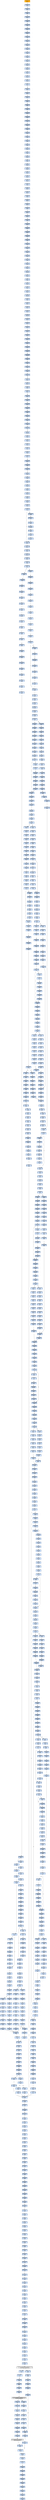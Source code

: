 strict digraph G {
	graph [bgcolor=transparent,
		name=G
	];
	node [color=lightsteelblue,
		fillcolor=lightsteelblue,
		shape=rectangle,
		style=filled
	];
	"0x00425178"	[color=lightgrey,
		fillcolor=orange,
		label="0x00425178
pusha"];
	"0x00425179"	[label="0x00425179
call"];
	"0x00425178" -> "0x00425179"	[color="#000000"];
	"0x0042517e"	[label="0x0042517e
popl"];
	"0x00425179" -> "0x0042517e"	[color="#000000"];
	"0x0042517f"	[label="0x0042517f
addl"];
	"0x0042517e" -> "0x0042517f"	[color="#000000"];
	"0x00425184"	[label="0x00425184
movl"];
	"0x0042517f" -> "0x00425184"	[color="#000000"];
	"0x00425186"	[label="0x00425186
addl"];
	"0x00425184" -> "0x00425186"	[color="#000000"];
	"0x00425188"	[label="0x00425188
subl"];
	"0x00425186" -> "0x00425188"	[color="#000000"];
	"0x0042518a"	[label="0x0042518a
movl"];
	"0x00425188" -> "0x0042518a"	[color="#000000"];
	"0x0042518c"	[label="0x0042518c
lodsw"];
	"0x0042518a" -> "0x0042518c"	[color="#000000"];
	"0x0042518e"	[label="0x0042518e
shll"];
	"0x0042518c" -> "0x0042518e"	[color="#000000"];
	"0x00425191"	[label="0x00425191
movl"];
	"0x0042518e" -> "0x00425191"	[color="#000000"];
	"0x00425193"	[label="0x00425193
pushl"];
	"0x00425191" -> "0x00425193"	[color="#000000"];
	"0x00425194"	[label="0x00425194
lodsl"];
	"0x00425193" -> "0x00425194"	[color="#000000"];
	"0x00425195"	[label="0x00425195
subl"];
	"0x00425194" -> "0x00425195"	[color="#000000"];
	"0x00425197"	[label="0x00425197
addl"];
	"0x00425195" -> "0x00425197"	[color="#000000"];
	"0x00425199"	[label="0x00425199
movl"];
	"0x00425197" -> "0x00425199"	[color="#000000"];
	"0x0042519b"	[label="0x0042519b
pushl"];
	"0x00425199" -> "0x0042519b"	[color="#000000"];
	"0x0042519c"	[label="0x0042519c
pushl"];
	"0x0042519b" -> "0x0042519c"	[color="#000000"];
	"0x0042519d"	[label="0x0042519d
decl"];
	"0x0042519c" -> "0x0042519d"	[color="#000000"];
	"0x0042519e"	[label="0x0042519e
movb"];
	"0x0042519d" -> "0x0042519e"	[color="#000000"];
	"0x004251a2"	[label="0x004251a2
movb"];
	"0x0042519e" -> "0x004251a2"	[color="#000000"];
	"0x004251a5"	[label="0x004251a5
jne"];
	"0x004251a2" -> "0x004251a5"	[color="#000000"];
	"0x004251a7"	[label="0x004251a7
subl"];
	"0x004251a5" -> "0x004251a7"	[color="#000000",
		label=F];
	"0x004251a9"	[label="0x004251a9
lodsb"];
	"0x004251a7" -> "0x004251a9"	[color="#000000"];
	"0x004251aa"	[label="0x004251aa
movl"];
	"0x004251a9" -> "0x004251aa"	[color="#000000"];
	"0x004251ac"	[label="0x004251ac
andb"];
	"0x004251aa" -> "0x004251ac"	[color="#000000"];
	"0x004251af"	[label="0x004251af
andb"];
	"0x004251ac" -> "0x004251af"	[color="#000000"];
	"0x004251b1"	[label="0x004251b1
shll"];
	"0x004251af" -> "0x004251b1"	[color="#000000"];
	"0x004251b4"	[label="0x004251b4
movb"];
	"0x004251b1" -> "0x004251b4"	[color="#000000"];
	"0x004251b6"	[label="0x004251b6
lodsb"];
	"0x004251b4" -> "0x004251b6"	[color="#000000"];
	"0x004251b7"	[label="0x004251b7
orl"];
	"0x004251b6" -> "0x004251b7"	[color="#000000"];
	"0x004251b9"	[label="0x004251b9
pushl"];
	"0x004251b7" -> "0x004251b9"	[color="#000000"];
	"0x004251ba"	[label="0x004251ba
addb"];
	"0x004251b9" -> "0x004251ba"	[color="#000000"];
	"0x004251bc"	[label="0x004251bc
movl"];
	"0x004251ba" -> "0x004251bc"	[color="#000000"];
	"0x004251c1"	[label="0x004251c1
shll"];
	"0x004251bc" -> "0x004251c1"	[color="#000000"];
	"0x004251c3"	[label="0x004251c3
popl"];
	"0x004251c1" -> "0x004251c3"	[color="#000000"];
	"0x004251c4"	[label="0x004251c4
popl"];
	"0x004251c3" -> "0x004251c4"	[color="#000000"];
	"0x004251c5"	[label="0x004251c5
movl"];
	"0x004251c4" -> "0x004251c5"	[color="#000000"];
	"0x004251c7"	[label="0x004251c7
leal"];
	"0x004251c5" -> "0x004251c7"	[color="#000000"];
	"0x004251ce"	[label="0x004251ce
pushl"];
	"0x004251c7" -> "0x004251ce"	[color="#000000"];
	"0x004251cf"	[label="0x004251cf
subl"];
	"0x004251ce" -> "0x004251cf"	[color="#000000"];
	"0x004251d1"	[label="0x004251d1
pushl"];
	"0x004251cf" -> "0x004251d1"	[color="#000000"];
	"0x004251d2"	[label="0x004251d2
pushl"];
	"0x004251d1" -> "0x004251d2"	[color="#000000"];
	"0x004251d3"	[label="0x004251d3
movl"];
	"0x004251d2" -> "0x004251d3"	[color="#000000"];
	"0x004251d5"	[label="0x004251d5
pushl"];
	"0x004251d3" -> "0x004251d5"	[color="#000000"];
	"0x004251d6"	[label="0x004251d6
movw"];
	"0x004251d5" -> "0x004251d6"	[color="#000000"];
	"0x004251d9"	[label="0x004251d9
shll"];
	"0x004251d6" -> "0x004251d9"	[color="#000000"];
	"0x004251dc"	[label="0x004251dc
pushl"];
	"0x004251d9" -> "0x004251dc"	[color="#000000"];
	"0x004251dd"	[label="0x004251dd
pushl"];
	"0x004251dc" -> "0x004251dd"	[color="#000000"];
	"0x004251de"	[label="0x004251de
addl"];
	"0x004251dd" -> "0x004251de"	[color="#000000"];
	"0x004251e1"	[label="0x004251e1
pushl"];
	"0x004251de" -> "0x004251e1"	[color="#000000"];
	"0x004251e2"	[label="0x004251e2
pushl"];
	"0x004251e1" -> "0x004251e2"	[color="#000000"];
	"0x004251e3"	[label="0x004251e3
addl"];
	"0x004251e2" -> "0x004251e3"	[color="#000000"];
	"0x004251e6"	[label="0x004251e6
pushl"];
	"0x004251e3" -> "0x004251e6"	[color="#000000"];
	"0x004251e7"	[label="0x004251e7
pushl"];
	"0x004251e6" -> "0x004251e7"	[color="#000000"];
	"0x004251e8"	[label="0x004251e8
call"];
	"0x004251e7" -> "0x004251e8"	[color="#000000"];
	"0x0042524b"	[label="0x0042524b
pushl"];
	"0x004251e8" -> "0x0042524b"	[color="#000000"];
	"0x0042524c"	[label="0x0042524c
pushl"];
	"0x0042524b" -> "0x0042524c"	[color="#000000"];
	"0x0042524d"	[label="0x0042524d
pushl"];
	"0x0042524c" -> "0x0042524d"	[color="#000000"];
	"0x0042524e"	[label="0x0042524e
pushl"];
	"0x0042524d" -> "0x0042524e"	[color="#000000"];
	"0x0042524f"	[label="0x0042524f
subl"];
	"0x0042524e" -> "0x0042524f"	[color="#000000"];
	"0x00425252"	[label="0x00425252
movl"];
	"0x0042524f" -> "0x00425252"	[color="#000000"];
	"0x00425259"	[label="0x00425259
movl"];
	"0x00425252" -> "0x00425259"	[color="#000000"];
	"0x00425261"	[label="0x00425261
movb"];
	"0x00425259" -> "0x00425261"	[color="#000000"];
	"0x00425266"	[label="0x00425266
movl"];
	"0x00425261" -> "0x00425266"	[color="#000000"];
	"0x0042526d"	[label="0x0042526d
leal"];
	"0x00425266" -> "0x0042526d"	[color="#000000"];
	"0x00425270"	[label="0x00425270
movl"];
	"0x0042526d" -> "0x00425270"	[color="#000000"];
	"0x00425274"	[label="0x00425274
movl"];
	"0x00425270" -> "0x00425274"	[color="#000000"];
	"0x00425279"	[label="0x00425279
movzbl"];
	"0x00425274" -> "0x00425279"	[color="#000000"];
	"0x0042527d"	[label="0x0042527d
movl"];
	"0x00425279" -> "0x0042527d"	[color="#000000"];
	"0x0042527f"	[label="0x0042527f
shll"];
	"0x0042527d" -> "0x0042527f"	[color="#000000"];
	"0x00425281"	[label="0x00425281
movl"];
	"0x0042527f" -> "0x00425281"	[color="#000000"];
	"0x00425283"	[label="0x00425283
decl"];
	"0x00425281" -> "0x00425283"	[color="#000000"];
	"0x00425284"	[label="0x00425284
movl"];
	"0x00425283" -> "0x00425284"	[color="#000000"];
	"0x00425288"	[label="0x00425288
movzbl"];
	"0x00425284" -> "0x00425288"	[color="#000000"];
	"0x0042528c"	[label="0x0042528c
shll"];
	"0x00425288" -> "0x0042528c"	[color="#000000"];
	"0x0042528e"	[label="0x0042528e
decl"];
	"0x0042528c" -> "0x0042528e"	[color="#000000"];
	"0x0042528f"	[label="0x0042528f
movl"];
	"0x0042528e" -> "0x0042528f"	[color="#000000"];
	"0x00425293"	[label="0x00425293
movl"];
	"0x0042528f" -> "0x00425293"	[color="#000000"];
	"0x0042529a"	[label="0x0042529a
movzbl"];
	"0x00425293" -> "0x0042529a"	[color="#000000"];
	"0x0042529d"	[label="0x0042529d
movl"];
	"0x0042529a" -> "0x0042529d"	[color="#000000"];
	"0x004252a4"	[label="0x004252a4
movl"];
	"0x0042529d" -> "0x004252a4"	[color="#000000"];
	"0x004252ac"	[label="0x004252ac
movl"];
	"0x004252a4" -> "0x004252ac"	[color="#000000"];
	"0x004252b2"	[label="0x004252b2
movl"];
	"0x004252ac" -> "0x004252b2"	[color="#000000"];
	"0x004252b7"	[label="0x004252b7
movl"];
	"0x004252b2" -> "0x004252b7"	[color="#000000"];
	"0x004252bb"	[label="0x004252bb
movl"];
	"0x004252b7" -> "0x004252bb"	[color="#000000"];
	"0x004252c3"	[label="0x004252c3
movl"];
	"0x004252bb" -> "0x004252c3"	[color="#000000"];
	"0x004252cb"	[label="0x004252cb
movl"];
	"0x004252c3" -> "0x004252cb"	[color="#000000"];
	"0x004252d3"	[label="0x004252d3
movl"];
	"0x004252cb" -> "0x004252d3"	[color="#000000"];
	"0x004252db"	[label="0x004252db
movzbl"];
	"0x004252d3" -> "0x004252db"	[color="#000000"];
	"0x004252df"	[label="0x004252df
addl"];
	"0x004252db" -> "0x004252df"	[color="#000000"];
	"0x004252e1"	[label="0x004252e1
shll"];
	"0x004252df" -> "0x004252e1"	[color="#000000"];
	"0x004252e3"	[label="0x004252e3
leal"];
	"0x004252e1" -> "0x004252e3"	[color="#000000"];
	"0x004252e9"	[label="0x004252e9
cmpl"];
	"0x004252e3" -> "0x004252e9"	[color="#000000"];
	"0x004252ed"	[label="0x004252ed
jae"];
	"0x004252e9" -> "0x004252ed"	[color="#000000"];
	"0x004252ef"	[label="0x004252ef
movl"];
	"0x004252ed" -> "0x004252ef"	[color="#000000",
		label=F];
	"0x004252f3"	[label="0x004252f3
movw"];
	"0x004252ef" -> "0x004252f3"	[color="#000000"];
	"0x004252f8"	[label="0x004252f8
addl"];
	"0x004252f3" -> "0x004252f8"	[color="#000000"];
	"0x004252fb"	[label="0x004252fb
loop"];
	"0x004252f8" -> "0x004252fb"	[color="#000000"];
	"0x004252fd"	[label="0x004252fd
movl"];
	"0x004252fb" -> "0x004252fd"	[color="#000000",
		label=F];
	"0x00425304"	[label="0x00425304
xorl"];
	"0x004252fd" -> "0x00425304"	[color="#000000"];
	"0x00425306"	[label="0x00425306
movl"];
	"0x00425304" -> "0x00425306"	[color="#000000"];
	"0x0042530e"	[label="0x0042530e
movl"];
	"0x00425306" -> "0x0042530e"	[color="#000000"];
	"0x00425310"	[label="0x00425310
addl"];
	"0x0042530e" -> "0x00425310"	[color="#000000"];
	"0x00425317"	[label="0x00425317
movl"];
	"0x00425310" -> "0x00425317"	[color="#000000"];
	"0x0042531b"	[label="0x0042531b
xorl"];
	"0x00425317" -> "0x0042531b"	[color="#000000"];
	"0x0042531d"	[label="0x0042531d
cmpl"];
	"0x0042531b" -> "0x0042531d"	[color="#000000"];
	"0x00425321"	[label="0x00425321
je"];
	"0x0042531d" -> "0x00425321"	[color="#000000"];
	"0x00425327"	[label="0x00425327
movzbl"];
	"0x00425321" -> "0x00425327"	[color="#000000",
		label=F];
	"0x0042532a"	[label="0x0042532a
shll"];
	"0x00425327" -> "0x0042532a"	[color="#000000"];
	"0x0042532d"	[label="0x0042532d
incl"];
	"0x0042532a" -> "0x0042532d"	[color="#000000"];
	"0x0042532e"	[label="0x0042532e
incl"];
	"0x0042532d" -> "0x0042532e"	[color="#000000"];
	"0x0042532f"	[label="0x0042532f
orl"];
	"0x0042532e" -> "0x0042532f"	[color="#000000"];
	"0x00425331"	[label="0x00425331
cmpl"];
	"0x0042532f" -> "0x00425331"	[color="#000000"];
	"0x00425334"	[label="0x00425334
jle"];
	"0x00425331" -> "0x00425334"	[color="#000000"];
	"0x00425336"	[label="0x00425336
movl"];
	"0x00425334" -> "0x00425336"	[color="#000000",
		label=F];
	"0x0042533d"	[label="0x0042533d
cmpl"];
	"0x00425336" -> "0x0042533d"	[color="#000000"];
	"0x00425341"	[label="0x00425341
jae"];
	"0x0042533d" -> "0x00425341"	[color="#000000"];
	"0x00425347"	[label="0x00425347
movl"];
	"0x00425341" -> "0x00425347"	[color="#000000",
		label=F];
	"0x0042534b"	[label="0x0042534b
andl"];
	"0x00425347" -> "0x0042534b"	[color="#000000"];
	"0x0042534f"	[label="0x0042534f
movl"];
	"0x0042534b" -> "0x0042534f"	[color="#000000"];
	"0x00425353"	[label="0x00425353
movl"];
	"0x0042534f" -> "0x00425353"	[color="#000000"];
	"0x00425357"	[label="0x00425357
shll"];
	"0x00425353" -> "0x00425357"	[color="#000000"];
	"0x0042535a"	[label="0x0042535a
movl"];
	"0x00425357" -> "0x0042535a"	[color="#000000"];
	"0x0042535e"	[label="0x0042535e
addl"];
	"0x0042535a" -> "0x0042535e"	[color="#000000"];
	"0x00425360"	[label="0x00425360
cmpl"];
	"0x0042535e" -> "0x00425360"	[color="#000000"];
	"0x00425368"	[label="0x00425368
leal"];
	"0x00425360" -> "0x00425368"	[color="#000000"];
	"0x0042536b"	[label="0x0042536b
ja"];
	"0x00425368" -> "0x0042536b"	[color="#000000"];
	"0x00425385"	[label="0x00425385
movl"];
	"0x0042536b" -> "0x00425385"	[color="#000000",
		label=T];
	"0x0042536d"	[label="0x0042536d
cmpl"];
	"0x0042536b" -> "0x0042536d"	[color="#000000",
		label=F];
	"0x00425389"	[label="0x00425389
movw"];
	"0x00425385" -> "0x00425389"	[color="#000000"];
	"0x0042538d"	[label="0x0042538d
shrl"];
	"0x00425389" -> "0x0042538d"	[color="#000000"];
	"0x00425390"	[label="0x00425390
movzwl"];
	"0x0042538d" -> "0x00425390"	[color="#000000"];
	"0x00425393"	[label="0x00425393
imull"];
	"0x00425390" -> "0x00425393"	[color="#000000"];
	"0x00425396"	[label="0x00425396
cmpl"];
	"0x00425393" -> "0x00425396"	[color="#000000"];
	"0x00425398"	[label="0x00425398
jae"];
	"0x00425396" -> "0x00425398"	[color="#000000"];
	"0x0042539e"	[label="0x0042539e
movl"];
	"0x00425398" -> "0x0042539e"	[color="#000000",
		label=F];
	"0x0042557b"	[label="0x0042557b
movl"];
	"0x00425398" -> "0x0042557b"	[color="#000000",
		label=T];
	"0x004253a2"	[label="0x004253a2
movl"];
	"0x0042539e" -> "0x004253a2"	[color="#000000"];
	"0x004253a7"	[label="0x004253a7
subl"];
	"0x004253a2" -> "0x004253a7"	[color="#000000"];
	"0x004253a9"	[label="0x004253a9
movb"];
	"0x004253a7" -> "0x004253a9"	[color="#000000"];
	"0x004253ad"	[label="0x004253ad
sarl"];
	"0x004253a9" -> "0x004253ad"	[color="#000000"];
	"0x004253b0"	[label="0x004253b0
movl"];
	"0x004253ad" -> "0x004253b0"	[color="#000000"];
	"0x004253b5"	[label="0x004253b5
leal"];
	"0x004253b0" -> "0x004253b5"	[color="#000000"];
	"0x004253b8"	[label="0x004253b8
movzbl"];
	"0x004253b5" -> "0x004253b8"	[color="#000000"];
	"0x004253bd"	[label="0x004253bd
movw"];
	"0x004253b8" -> "0x004253bd"	[color="#000000"];
	"0x004253c1"	[label="0x004253c1
movl"];
	"0x004253bd" -> "0x004253c1"	[color="#000000"];
	"0x004253c5"	[label="0x004253c5
andl"];
	"0x004253c1" -> "0x004253c5"	[color="#000000"];
	"0x004253c9"	[label="0x004253c9
movl"];
	"0x004253c5" -> "0x004253c9"	[color="#000000"];
	"0x004253cd"	[label="0x004253cd
shll"];
	"0x004253c9" -> "0x004253cd"	[color="#000000"];
	"0x004253cf"	[label="0x004253cf
movl"];
	"0x004253cd" -> "0x004253cf"	[color="#000000"];
	"0x004253d4"	[label="0x004253d4
subl"];
	"0x004253cf" -> "0x004253d4"	[color="#000000"];
	"0x004253d8"	[label="0x004253d8
sarl"];
	"0x004253d4" -> "0x004253d8"	[color="#000000"];
	"0x004253da"	[label="0x004253da
addl"];
	"0x004253d8" -> "0x004253da"	[color="#000000"];
	"0x004253dc"	[label="0x004253dc
imull"];
	"0x004253da" -> "0x004253dc"	[color="#000000"];
	"0x004253e2"	[label="0x004253e2
cmpl"];
	"0x004253dc" -> "0x004253e2"	[color="#000000"];
	"0x004253e7"	[label="0x004253e7
leal"];
	"0x004253e2" -> "0x004253e7"	[color="#000000"];
	"0x004253ee"	[label="0x004253ee
movl"];
	"0x004253e7" -> "0x004253ee"	[color="#000000"];
	"0x004253f2"	[label="0x004253f2
jle"];
	"0x004253ee" -> "0x004253f2"	[color="#000000"];
	"0x004254c2"	[label="0x004254c2
leal"];
	"0x004253f2" -> "0x004254c2"	[color="#000000",
		label=T];
	"0x004253f8"	[label="0x004253f8
movl"];
	"0x004253f2" -> "0x004253f8"	[color="#000000",
		label=F];
	"0x004254c5"	[label="0x004254c5
movl"];
	"0x004254c2" -> "0x004254c5"	[color="#000000"];
	"0x004254c9"	[label="0x004254c9
addl"];
	"0x004254c5" -> "0x004254c9"	[color="#000000"];
	"0x004254cb"	[label="0x004254cb
cmpl"];
	"0x004254c9" -> "0x004254cb"	[color="#000000"];
	"0x004254d3"	[label="0x004254d3
ja"];
	"0x004254cb" -> "0x004254d3"	[color="#000000"];
	"0x004254ed"	[label="0x004254ed
movl"];
	"0x004254d3" -> "0x004254ed"	[color="#000000",
		label=T];
	"0x004254d5"	[label="0x004254d5
cmpl"];
	"0x004254d3" -> "0x004254d5"	[color="#000000",
		label=F];
	"0x004254f1"	[label="0x004254f1
movw"];
	"0x004254ed" -> "0x004254f1"	[color="#000000"];
	"0x004254f5"	[label="0x004254f5
shrl"];
	"0x004254f1" -> "0x004254f5"	[color="#000000"];
	"0x004254f8"	[label="0x004254f8
movzwl"];
	"0x004254f5" -> "0x004254f8"	[color="#000000"];
	"0x004254fb"	[label="0x004254fb
imull"];
	"0x004254f8" -> "0x004254fb"	[color="#000000"];
	"0x004254fe"	[label="0x004254fe
cmpl"];
	"0x004254fb" -> "0x004254fe"	[color="#000000"];
	"0x00425500"	[label="0x00425500
jae"];
	"0x004254fe" -> "0x00425500"	[color="#000000"];
	"0x00425502"	[label="0x00425502
movl"];
	"0x00425500" -> "0x00425502"	[color="#000000",
		label=F];
	"0x0042551b"	[label="0x0042551b
subl"];
	"0x00425500" -> "0x0042551b"	[color="#000000",
		label=T];
	"0x00425506"	[label="0x00425506
movl"];
	"0x00425502" -> "0x00425506"	[color="#000000"];
	"0x0042550b"	[label="0x0042550b
subl"];
	"0x00425506" -> "0x0042550b"	[color="#000000"];
	"0x0042550d"	[label="0x0042550d
movl"];
	"0x0042550b" -> "0x0042550d"	[color="#000000"];
	"0x0042550f"	[label="0x0042550f
sarl"];
	"0x0042550d" -> "0x0042550f"	[color="#000000"];
	"0x00425512"	[label="0x00425512
leal"];
	"0x0042550f" -> "0x00425512"	[color="#000000"];
	"0x00425515"	[label="0x00425515
movw"];
	"0x00425512" -> "0x00425515"	[color="#000000"];
	"0x00425519"	[label="0x00425519
jmp"];
	"0x00425515" -> "0x00425519"	[color="#000000"];
	"0x004254ba"	[label="0x004254ba
cmpl"];
	"0x00425519" -> "0x004254ba"	[color="#000000"];
	"0x004254c0"	[label="0x004254c0
jg"];
	"0x004254ba" -> "0x004254c0"	[color="#000000"];
	"0x00425533"	[label="0x00425533
movl"];
	"0x004254c0" -> "0x00425533"	[color="#000000",
		label=T];
	"0x0042551f"	[label="0x0042551f
subl"];
	"0x0042551b" -> "0x0042551f"	[color="#000000"];
	"0x00425521"	[label="0x00425521
movl"];
	"0x0042551f" -> "0x00425521"	[color="#000000"];
	"0x00425523"	[label="0x00425523
leal"];
	"0x00425521" -> "0x00425523"	[color="#000000"];
	"0x00425526"	[label="0x00425526
shrw"];
	"0x00425523" -> "0x00425526"	[color="#000000"];
	"0x0042552a"	[label="0x0042552a
subw"];
	"0x00425526" -> "0x0042552a"	[color="#000000"];
	"0x0042552d"	[label="0x0042552d
movw"];
	"0x0042552a" -> "0x0042552d"	[color="#000000"];
	"0x00425531"	[label="0x00425531
jmp"];
	"0x0042552d" -> "0x00425531"	[color="#000000"];
	"0x00425531" -> "0x004254ba"	[color="#000000"];
	"0x00425537"	[label="0x00425537
movl"];
	"0x00425533" -> "0x00425537"	[color="#000000"];
	"0x00425539"	[label="0x00425539
movl"];
	"0x00425537" -> "0x00425539"	[color="#000000"];
	"0x00425540"	[label="0x00425540
movb"];
	"0x00425539" -> "0x00425540"	[color="#000000"];
	"0x00425544"	[label="0x00425544
movb"];
	"0x00425540" -> "0x00425544"	[color="#000000"];
	"0x00425547"	[label="0x00425547
incl"];
	"0x00425544" -> "0x00425547"	[color="#000000"];
	"0x00425548"	[label="0x00425548
cmpl"];
	"0x00425547" -> "0x00425548"	[color="#000000"];
	"0x0042554d"	[label="0x0042554d
movl"];
	"0x00425548" -> "0x0042554d"	[color="#000000"];
	"0x00425551"	[label="0x00425551
jg"];
	"0x0042554d" -> "0x00425551"	[color="#000000"];
	"0x00425553"	[label="0x00425553
movl"];
	"0x00425551" -> "0x00425553"	[color="#000000",
		label=F];
	"0x00425560"	[label="0x00425560
cmpl"];
	"0x00425551" -> "0x00425560"	[color="#000000",
		label=T];
	"0x0042555b"	[label="0x0042555b
jmp"];
	"0x00425553" -> "0x0042555b"	[color="#000000"];
	"0x00425c7c"	[label="0x00425c7c
movl"];
	"0x0042555b" -> "0x00425c7c"	[color="#000000"];
	"0x00425c83"	[label="0x00425c83
cmpl"];
	"0x00425c7c" -> "0x00425c83"	[color="#000000"];
	"0x00425c87"	[label="0x00425c87
jb"];
	"0x00425c83" -> "0x00425c87"	[color="#000000"];
	"0x00425c8d"	[label="0x00425c8d
cmpl"];
	"0x00425c87" -> "0x00425c8d"	[color="#000000",
		label=F];
	"0x00425371"	[label="0x00425371
je"];
	"0x0042536d" -> "0x00425371"	[color="#000000"];
	"0x00425377"	[label="0x00425377
shll"];
	"0x00425371" -> "0x00425377"	[color="#000000",
		label=F];
	"0x0042537c"	[label="0x0042537c
movzbl"];
	"0x00425377" -> "0x0042537c"	[color="#000000"];
	"0x0042537f"	[label="0x0042537f
shll"];
	"0x0042537c" -> "0x0042537f"	[color="#000000"];
	"0x00425382"	[label="0x00425382
incl"];
	"0x0042537f" -> "0x00425382"	[color="#000000"];
	"0x00425383"	[label="0x00425383
orl"];
	"0x00425382" -> "0x00425383"	[color="#000000"];
	"0x00425383" -> "0x00425385"	[color="#000000"];
	"0x004254d9"	[label="0x004254d9
je"];
	"0x004254d5" -> "0x004254d9"	[color="#000000"];
	"0x004254df"	[label="0x004254df
shll"];
	"0x004254d9" -> "0x004254df"	[color="#000000",
		label=F];
	"0x004254e4"	[label="0x004254e4
movzbl"];
	"0x004254df" -> "0x004254e4"	[color="#000000"];
	"0x004254e7"	[label="0x004254e7
shll"];
	"0x004254e4" -> "0x004254e7"	[color="#000000"];
	"0x004254ea"	[label="0x004254ea
incl"];
	"0x004254e7" -> "0x004254ea"	[color="#000000"];
	"0x004254eb"	[label="0x004254eb
orl"];
	"0x004254ea" -> "0x004254eb"	[color="#000000"];
	"0x004254eb" -> "0x004254ed"	[color="#000000"];
	"0x0042557f"	[label="0x0042557f
subl"];
	"0x0042557b" -> "0x0042557f"	[color="#000000"];
	"0x00425581"	[label="0x00425581
movl"];
	"0x0042557f" -> "0x00425581"	[color="#000000"];
	"0x00425585"	[label="0x00425585
subl"];
	"0x00425581" -> "0x00425585"	[color="#000000"];
	"0x00425587"	[label="0x00425587
movl"];
	"0x00425585" -> "0x00425587"	[color="#000000"];
	"0x00425589"	[label="0x00425589
shrw"];
	"0x00425587" -> "0x00425589"	[color="#000000"];
	"0x0042558d"	[label="0x0042558d
subw"];
	"0x00425589" -> "0x0042558d"	[color="#000000"];
	"0x00425590"	[label="0x00425590
cmpl"];
	"0x0042558d" -> "0x00425590"	[color="#000000"];
	"0x00425596"	[label="0x00425596
movw"];
	"0x00425590" -> "0x00425596"	[color="#000000"];
	"0x0042559a"	[label="0x0042559a
movl"];
	"0x00425596" -> "0x0042559a"	[color="#000000"];
	"0x0042559e"	[label="0x0042559e
leal"];
	"0x0042559a" -> "0x0042559e"	[color="#000000"];
	"0x004255a2"	[label="0x004255a2
movl"];
	"0x0042559e" -> "0x004255a2"	[color="#000000"];
	"0x004255a6"	[label="0x004255a6
ja"];
	"0x004255a2" -> "0x004255a6"	[color="#000000"];
	"0x004255be"	[label="0x004255be
movl"];
	"0x004255a6" -> "0x004255be"	[color="#000000",
		label=T];
	"0x004255a8"	[label="0x004255a8
cmpl"];
	"0x004255a6" -> "0x004255a8"	[color="#000000",
		label=F];
	"0x004255c2"	[label="0x004255c2
movl"];
	"0x004255be" -> "0x004255c2"	[color="#000000"];
	"0x004255c4"	[label="0x004255c4
shrl"];
	"0x004255c2" -> "0x004255c4"	[color="#000000"];
	"0x004255c7"	[label="0x004255c7
movw"];
	"0x004255c4" -> "0x004255c7"	[color="#000000"];
	"0x004255ce"	[label="0x004255ce
movzwl"];
	"0x004255c7" -> "0x004255ce"	[color="#000000"];
	"0x004255d1"	[label="0x004255d1
imull"];
	"0x004255ce" -> "0x004255d1"	[color="#000000"];
	"0x004255d4"	[label="0x004255d4
cmpl"];
	"0x004255d1" -> "0x004255d4"	[color="#000000"];
	"0x004255d6"	[label="0x004255d6
jae"];
	"0x004255d4" -> "0x004255d6"	[color="#000000"];
	"0x0042562a"	[label="0x0042562a
movl"];
	"0x004255d6" -> "0x0042562a"	[color="#000000",
		label=T];
	"0x004255d8"	[label="0x004255d8
movl"];
	"0x004255d6" -> "0x004255d8"	[color="#000000",
		label=F];
	"0x0042562c"	[label="0x0042562c
subl"];
	"0x0042562a" -> "0x0042562c"	[color="#000000"];
	"0x0042562e"	[label="0x0042562e
subl"];
	"0x0042562c" -> "0x0042562e"	[color="#000000"];
	"0x00425630"	[label="0x00425630
movl"];
	"0x0042562e" -> "0x00425630"	[color="#000000"];
	"0x00425632"	[label="0x00425632
shrw"];
	"0x00425630" -> "0x00425632"	[color="#000000"];
	"0x00425636"	[label="0x00425636
movl"];
	"0x00425632" -> "0x00425636"	[color="#000000"];
	"0x0042563a"	[label="0x0042563a
subw"];
	"0x00425636" -> "0x0042563a"	[color="#000000"];
	"0x0042563d"	[label="0x0042563d
cmpl"];
	"0x0042563a" -> "0x0042563d"	[color="#000000"];
	"0x00425643"	[label="0x00425643
movw"];
	"0x0042563d" -> "0x00425643"	[color="#000000"];
	"0x0042564a"	[label="0x0042564a
ja"];
	"0x00425643" -> "0x0042564a"	[color="#000000"];
	"0x00425662"	[label="0x00425662
movl"];
	"0x0042564a" -> "0x00425662"	[color="#000000",
		label=T];
	"0x0042564c"	[label="0x0042564c
cmpl"];
	"0x0042564a" -> "0x0042564c"	[color="#000000",
		label=F];
	"0x00425666"	[label="0x00425666
movl"];
	"0x00425662" -> "0x00425666"	[color="#000000"];
	"0x00425668"	[label="0x00425668
shrl"];
	"0x00425666" -> "0x00425668"	[color="#000000"];
	"0x0042566b"	[label="0x0042566b
movw"];
	"0x00425668" -> "0x0042566b"	[color="#000000"];
	"0x00425672"	[label="0x00425672
movzwl"];
	"0x0042566b" -> "0x00425672"	[color="#000000"];
	"0x00425675"	[label="0x00425675
imull"];
	"0x00425672" -> "0x00425675"	[color="#000000"];
	"0x00425678"	[label="0x00425678
cmpl"];
	"0x00425675" -> "0x00425678"	[color="#000000"];
	"0x0042567a"	[label="0x0042567a
jae"];
	"0x00425678" -> "0x0042567a"	[color="#000000"];
	"0x00425680"	[label="0x00425680
movl"];
	"0x0042567a" -> "0x00425680"	[color="#000000",
		label=F];
	"0x00425763"	[label="0x00425763
movl"];
	"0x0042567a" -> "0x00425763"	[color="#000000",
		label=T];
	"0x00425685"	[label="0x00425685
movl"];
	"0x00425680" -> "0x00425685"	[color="#000000"];
	"0x00425687"	[label="0x00425687
subl"];
	"0x00425685" -> "0x00425687"	[color="#000000"];
	"0x00425689"	[label="0x00425689
movl"];
	"0x00425687" -> "0x00425689"	[color="#000000"];
	"0x00425691"	[label="0x00425691
movl"];
	"0x00425689" -> "0x00425691"	[color="#000000"];
	"0x00425693"	[label="0x00425693
sarl"];
	"0x00425691" -> "0x00425693"	[color="#000000"];
	"0x00425696"	[label="0x00425696
leal"];
	"0x00425693" -> "0x00425696"	[color="#000000"];
	"0x00425699"	[label="0x00425699
movl"];
	"0x00425696" -> "0x00425699"	[color="#000000"];
	"0x0042569d"	[label="0x0042569d
movw"];
	"0x00425699" -> "0x0042569d"	[color="#000000"];
	"0x004256a4"	[label="0x004256a4
movl"];
	"0x0042569d" -> "0x004256a4"	[color="#000000"];
	"0x004256a8"	[label="0x004256a8
movl"];
	"0x004256a4" -> "0x004256a8"	[color="#000000"];
	"0x004256ac"	[label="0x004256ac
shll"];
	"0x004256a8" -> "0x004256ac"	[color="#000000"];
	"0x004256af"	[label="0x004256af
addl"];
	"0x004256ac" -> "0x004256af"	[color="#000000"];
	"0x004256b3"	[label="0x004256b3
cmpl"];
	"0x004256af" -> "0x004256b3"	[color="#000000"];
	"0x004256b9"	[label="0x004256b9
leal"];
	"0x004256b3" -> "0x004256b9"	[color="#000000"];
	"0x004256bc"	[label="0x004256bc
ja"];
	"0x004256b9" -> "0x004256bc"	[color="#000000"];
	"0x004256d4"	[label="0x004256d4
movw"];
	"0x004256bc" -> "0x004256d4"	[color="#000000",
		label=T];
	"0x004256be"	[label="0x004256be
cmpl"];
	"0x004256bc" -> "0x004256be"	[color="#000000",
		label=F];
	"0x004256db"	[label="0x004256db
movl"];
	"0x004256d4" -> "0x004256db"	[color="#000000"];
	"0x004256dd"	[label="0x004256dd
shrl"];
	"0x004256db" -> "0x004256dd"	[color="#000000"];
	"0x004256e0"	[label="0x004256e0
movzwl"];
	"0x004256dd" -> "0x004256e0"	[color="#000000"];
	"0x004256e3"	[label="0x004256e3
imull"];
	"0x004256e0" -> "0x004256e3"	[color="#000000"];
	"0x004256e6"	[label="0x004256e6
cmpl"];
	"0x004256e3" -> "0x004256e6"	[color="#000000"];
	"0x004256e8"	[label="0x004256e8
jae"];
	"0x004256e6" -> "0x004256e8"	[color="#000000"];
	"0x004256ea"	[label="0x004256ea
subl"];
	"0x004256e8" -> "0x004256ea"	[color="#000000",
		label=F];
	"0x0042574a"	[label="0x0042574a
subl"];
	"0x004256e8" -> "0x0042574a"	[color="#000000",
		label=T];
	"0x004256ee"	[label="0x004256ee
sarl"];
	"0x004256ea" -> "0x004256ee"	[color="#000000"];
	"0x004256f3"	[label="0x004256f3
movl"];
	"0x004256ee" -> "0x004256f3"	[color="#000000"];
	"0x004256f7"	[label="0x004256f7
movl"];
	"0x004256f3" -> "0x004256f7"	[color="#000000"];
	"0x004256fb"	[label="0x004256fb
cmpl"];
	"0x004256f7" -> "0x004256fb"	[color="#000000"];
	"0x00425700"	[label="0x00425700
leal"];
	"0x004256fb" -> "0x00425700"	[color="#000000"];
	"0x00425703"	[label="0x00425703
movw"];
	"0x00425700" -> "0x00425703"	[color="#000000"];
	"0x0042570a"	[label="0x0042570a
je"];
	"0x00425703" -> "0x0042570a"	[color="#000000"];
	"0x00425710"	[label="0x00425710
xorl"];
	"0x0042570a" -> "0x00425710"	[color="#000000",
		label=F];
	"0x00425712"	[label="0x00425712
cmpl"];
	"0x00425710" -> "0x00425712"	[color="#000000"];
	"0x00425717"	[label="0x00425717
movl"];
	"0x00425712" -> "0x00425717"	[color="#000000"];
	"0x0042571e"	[label="0x0042571e
movl"];
	"0x00425717" -> "0x0042571e"	[color="#000000"];
	"0x00425722"	[label="0x00425722
setg"];
	"0x0042571e" -> "0x00425722"	[color="#000000"];
	"0x00425725"	[label="0x00425725
leal"];
	"0x00425722" -> "0x00425725"	[color="#000000"];
	"0x00425729"	[label="0x00425729
movl"];
	"0x00425725" -> "0x00425729"	[color="#000000"];
	"0x0042572d"	[label="0x0042572d
movl"];
	"0x00425729" -> "0x0042572d"	[color="#000000"];
	"0x00425731"	[label="0x00425731
subl"];
	"0x0042572d" -> "0x00425731"	[color="#000000"];
	"0x00425735"	[label="0x00425735
movb"];
	"0x00425731" -> "0x00425735"	[color="#000000"];
	"0x00425738"	[label="0x00425738
movb"];
	"0x00425735" -> "0x00425738"	[color="#000000"];
	"0x0042573c"	[label="0x0042573c
movb"];
	"0x00425738" -> "0x0042573c"	[color="#000000"];
	"0x00425740"	[label="0x00425740
incl"];
	"0x0042573c" -> "0x00425740"	[color="#000000"];
	"0x00425741"	[label="0x00425741
movl"];
	"0x00425740" -> "0x00425741"	[color="#000000"];
	"0x00425745"	[label="0x00425745
jmp"];
	"0x00425741" -> "0x00425745"	[color="#000000"];
	"0x00425745" -> "0x00425c7c"	[color="#000000"];
	"0x004255da"	[label="0x004255da
movl"];
	"0x004255d8" -> "0x004255da"	[color="#000000"];
	"0x004255df"	[label="0x004255df
subl"];
	"0x004255da" -> "0x004255df"	[color="#000000"];
	"0x004255e1"	[label="0x004255e1
movl"];
	"0x004255df" -> "0x004255e1"	[color="#000000"];
	"0x004255e5"	[label="0x004255e5
sarl"];
	"0x004255e1" -> "0x004255e5"	[color="#000000"];
	"0x004255e8"	[label="0x004255e8
movl"];
	"0x004255e5" -> "0x004255e8"	[color="#000000"];
	"0x004255ec"	[label="0x004255ec
leal"];
	"0x004255e8" -> "0x004255ec"	[color="#000000"];
	"0x004255ef"	[label="0x004255ef
movl"];
	"0x004255ec" -> "0x004255ef"	[color="#000000"];
	"0x004255f3"	[label="0x004255f3
movl"];
	"0x004255ef" -> "0x004255f3"	[color="#000000"];
	"0x004255f7"	[label="0x004255f7
movl"];
	"0x004255f3" -> "0x004255f7"	[color="#000000"];
	"0x004255fb"	[label="0x004255fb
movw"];
	"0x004255f7" -> "0x004255fb"	[color="#000000"];
	"0x00425602"	[label="0x00425602
movl"];
	"0x004255fb" -> "0x00425602"	[color="#000000"];
	"0x00425606"	[label="0x00425606
movl"];
	"0x00425602" -> "0x00425606"	[color="#000000"];
	"0x0042560a"	[label="0x0042560a
movl"];
	"0x00425606" -> "0x0042560a"	[color="#000000"];
	"0x0042560e"	[label="0x0042560e
xorl"];
	"0x0042560a" -> "0x0042560e"	[color="#000000"];
	"0x00425610"	[label="0x00425610
cmpl"];
	"0x0042560e" -> "0x00425610"	[color="#000000"];
	"0x00425615"	[label="0x00425615
setg"];
	"0x00425610" -> "0x00425615"	[color="#000000"];
	"0x00425618"	[label="0x00425618
addl"];
	"0x00425615" -> "0x00425618"	[color="#000000"];
	"0x0042561e"	[label="0x0042561e
leal"];
	"0x00425618" -> "0x0042561e"	[color="#000000"];
	"0x00425621"	[label="0x00425621
movl"];
	"0x0042561e" -> "0x00425621"	[color="#000000"];
	"0x00425625"	[label="0x00425625
jmp"];
	"0x00425621" -> "0x00425625"	[color="#000000"];
	"0x0042589e"	[label="0x0042589e
cmpl"];
	"0x00425625" -> "0x0042589e"	[color="#000000"];
	"0x004258a4"	[label="0x004258a4
ja"];
	"0x0042589e" -> "0x004258a4"	[color="#000000"];
	"0x004258bc"	[label="0x004258bc
movw"];
	"0x004258a4" -> "0x004258bc"	[color="#000000",
		label=T];
	"0x004258a6"	[label="0x004258a6
cmpl"];
	"0x004258a4" -> "0x004258a6"	[color="#000000",
		label=F];
	"0x004258bf"	[label="0x004258bf
movl"];
	"0x004258bc" -> "0x004258bf"	[color="#000000"];
	"0x004258c1"	[label="0x004258c1
shrl"];
	"0x004258bf" -> "0x004258c1"	[color="#000000"];
	"0x004258c4"	[label="0x004258c4
movzwl"];
	"0x004258c1" -> "0x004258c4"	[color="#000000"];
	"0x004258c7"	[label="0x004258c7
imull"];
	"0x004258c4" -> "0x004258c7"	[color="#000000"];
	"0x004258ca"	[label="0x004258ca
cmpl"];
	"0x004258c7" -> "0x004258ca"	[color="#000000"];
	"0x004258cc"	[label="0x004258cc
jae"];
	"0x004258ca" -> "0x004258cc"	[color="#000000"];
	"0x004258ce"	[label="0x004258ce
movl"];
	"0x004258cc" -> "0x004258ce"	[color="#000000",
		label=F];
	"0x004258fd"	[label="0x004258fd
subl"];
	"0x004258cc" -> "0x004258fd"	[color="#000000",
		label=T];
	"0x004258d2"	[label="0x004258d2
movl"];
	"0x004258ce" -> "0x004258d2"	[color="#000000"];
	"0x004258d7"	[label="0x004258d7
subl"];
	"0x004258d2" -> "0x004258d7"	[color="#000000"];
	"0x004258d9"	[label="0x004258d9
shll"];
	"0x004258d7" -> "0x004258d9"	[color="#000000"];
	"0x004258de"	[label="0x004258de
sarl"];
	"0x004258d9" -> "0x004258de"	[color="#000000"];
	"0x004258e1"	[label="0x004258e1
movl"];
	"0x004258de" -> "0x004258e1"	[color="#000000"];
	"0x004258e9"	[label="0x004258e9
leal"];
	"0x004258e1" -> "0x004258e9"	[color="#000000"];
	"0x004258ec"	[label="0x004258ec
movw"];
	"0x004258e9" -> "0x004258ec"	[color="#000000"];
	"0x004258ef"	[label="0x004258ef
movl"];
	"0x004258ec" -> "0x004258ef"	[color="#000000"];
	"0x004258f3"	[label="0x004258f3
leal"];
	"0x004258ef" -> "0x004258f3"	[color="#000000"];
	"0x004258f7"	[label="0x004258f7
movl"];
	"0x004258f3" -> "0x004258f7"	[color="#000000"];
	"0x004258fb"	[label="0x004258fb
jmp"];
	"0x004258f7" -> "0x004258fb"	[color="#000000"];
	"0x0042596f"	[label="0x0042596f
movl"];
	"0x004258fb" -> "0x0042596f"	[color="#000000"];
	"0x00425977"	[label="0x00425977
jmp"];
	"0x0042596f" -> "0x00425977"	[color="#000000"];
	"0x004259a8"	[label="0x004259a8
movl"];
	"0x00425977" -> "0x004259a8"	[color="#000000"];
	"0x004259ac"	[label="0x004259ac
movl"];
	"0x004259a8" -> "0x004259ac"	[color="#000000"];
	"0x004259b1"	[label="0x004259b1
movl"];
	"0x004259ac" -> "0x004259b1"	[color="#000000"];
	"0x004259b5"	[label="0x004259b5
leal"];
	"0x004259b1" -> "0x004259b5"	[color="#000000"];
	"0x004259b8"	[label="0x004259b8
movl"];
	"0x004259b5" -> "0x004259b8"	[color="#000000"];
	"0x004259bc"	[label="0x004259bc
addl"];
	"0x004259b8" -> "0x004259bc"	[color="#000000"];
	"0x004259be"	[label="0x004259be
cmpl"];
	"0x004259bc" -> "0x004259be"	[color="#000000"];
	"0x004259c6"	[label="0x004259c6
ja"];
	"0x004259be" -> "0x004259c6"	[color="#000000"];
	"0x004259e0"	[label="0x004259e0
movl"];
	"0x004259c6" -> "0x004259e0"	[color="#000000",
		label=T];
	"0x004259c8"	[label="0x004259c8
cmpl"];
	"0x004259c6" -> "0x004259c8"	[color="#000000",
		label=F];
	"0x004259e4"	[label="0x004259e4
movw"];
	"0x004259e0" -> "0x004259e4"	[color="#000000"];
	"0x004259e7"	[label="0x004259e7
shrl"];
	"0x004259e4" -> "0x004259e7"	[color="#000000"];
	"0x004259ea"	[label="0x004259ea
movzwl"];
	"0x004259e7" -> "0x004259ea"	[color="#000000"];
	"0x004259ed"	[label="0x004259ed
imull"];
	"0x004259ea" -> "0x004259ed"	[color="#000000"];
	"0x004259f0"	[label="0x004259f0
cmpl"];
	"0x004259ed" -> "0x004259f0"	[color="#000000"];
	"0x004259f2"	[label="0x004259f2
jae"];
	"0x004259f0" -> "0x004259f2"	[color="#000000"];
	"0x004259f4"	[label="0x004259f4
movl"];
	"0x004259f2" -> "0x004259f4"	[color="#000000",
		label=F];
	"0x00425a0c"	[label="0x00425a0c
subl"];
	"0x004259f2" -> "0x00425a0c"	[color="#000000",
		label=T];
	"0x004259f8"	[label="0x004259f8
movl"];
	"0x004259f4" -> "0x004259f8"	[color="#000000"];
	"0x004259fd"	[label="0x004259fd
subl"];
	"0x004259f8" -> "0x004259fd"	[color="#000000"];
	"0x004259ff"	[label="0x004259ff
sarl"];
	"0x004259fd" -> "0x004259ff"	[color="#000000"];
	"0x00425a02"	[label="0x00425a02
leal"];
	"0x004259ff" -> "0x00425a02"	[color="#000000"];
	"0x00425a05"	[label="0x00425a05
movl"];
	"0x00425a02" -> "0x00425a05"	[color="#000000"];
	"0x00425a07"	[label="0x00425a07
movw"];
	"0x00425a05" -> "0x00425a07"	[color="#000000"];
	"0x00425a0a"	[label="0x00425a0a
jmp"];
	"0x00425a07" -> "0x00425a0a"	[color="#000000"];
	"0x00425a21"	[label="0x00425a21
movl"];
	"0x00425a0a" -> "0x00425a21"	[color="#000000"];
	"0x00425a25"	[label="0x00425a25
decl"];
	"0x00425a21" -> "0x00425a25"	[color="#000000"];
	"0x00425a26"	[label="0x00425a26
movl"];
	"0x00425a25" -> "0x00425a26"	[color="#000000"];
	"0x00425a2a"	[label="0x00425a2a
jne"];
	"0x00425a26" -> "0x00425a2a"	[color="#000000"];
	"0x00425a2c"	[label="0x00425a2c
movb"];
	"0x00425a2a" -> "0x00425a2c"	[color="#000000",
		label=F];
	"0x00425a10"	[label="0x00425a10
subl"];
	"0x00425a0c" -> "0x00425a10"	[color="#000000"];
	"0x00425a12"	[label="0x00425a12
movl"];
	"0x00425a10" -> "0x00425a12"	[color="#000000"];
	"0x00425a14"	[label="0x00425a14
shrw"];
	"0x00425a12" -> "0x00425a14"	[color="#000000"];
	"0x00425a18"	[label="0x00425a18
subw"];
	"0x00425a14" -> "0x00425a18"	[color="#000000"];
	"0x00425a1b"	[label="0x00425a1b
movw"];
	"0x00425a18" -> "0x00425a1b"	[color="#000000"];
	"0x00425a1e"	[label="0x00425a1e
leal"];
	"0x00425a1b" -> "0x00425a1e"	[color="#000000"];
	"0x00425a1e" -> "0x00425a21"	[color="#000000"];
	"0x00425a30"	[label="0x00425a30
movl"];
	"0x00425a2c" -> "0x00425a30"	[color="#000000"];
	"0x00425a35"	[label="0x00425a35
shll"];
	"0x00425a30" -> "0x00425a35"	[color="#000000"];
	"0x00425a37"	[label="0x00425a37
subl"];
	"0x00425a35" -> "0x00425a37"	[color="#000000"];
	"0x00425a39"	[label="0x00425a39
addl"];
	"0x00425a37" -> "0x00425a39"	[color="#000000"];
	"0x00425a3d"	[label="0x00425a3d
cmpl"];
	"0x00425a39" -> "0x00425a3d"	[color="#000000"];
	"0x00425a42"	[label="0x00425a42
movl"];
	"0x00425a3d" -> "0x00425a42"	[color="#000000"];
	"0x00425a46"	[label="0x00425a46
jg"];
	"0x00425a42" -> "0x00425a46"	[color="#000000"];
	"0x00425a4c"	[label="0x00425a4c
addl"];
	"0x00425a46" -> "0x00425a4c"	[color="#000000",
		label=F];
	"0x00425c33"	[label="0x00425c33
movl"];
	"0x00425a46" -> "0x00425c33"	[color="#000000",
		label=T];
	"0x00425a51"	[label="0x00425a51
cmpl"];
	"0x00425a4c" -> "0x00425a51"	[color="#000000"];
	"0x00425a54"	[label="0x00425a54
movl"];
	"0x00425a51" -> "0x00425a54"	[color="#000000"];
	"0x00425a56"	[label="0x00425a56
jle"];
	"0x00425a54" -> "0x00425a56"	[color="#000000"];
	"0x00425a5d"	[label="0x00425a5d
movl"];
	"0x00425a56" -> "0x00425a5d"	[color="#000000",
		label=T];
	"0x00425a58"	[label="0x00425a58
movl"];
	"0x00425a56" -> "0x00425a58"	[color="#000000",
		label=F];
	"0x00425a61"	[label="0x00425a61
shll"];
	"0x00425a5d" -> "0x00425a61"	[color="#000000"];
	"0x00425a64"	[label="0x00425a64
movl"];
	"0x00425a61" -> "0x00425a64"	[color="#000000"];
	"0x00425a6c"	[label="0x00425a6c
leal"];
	"0x00425a64" -> "0x00425a6c"	[color="#000000"];
	"0x00425a73"	[label="0x00425a73
movl"];
	"0x00425a6c" -> "0x00425a73"	[color="#000000"];
	"0x00425a77"	[label="0x00425a77
movl"];
	"0x00425a73" -> "0x00425a77"	[color="#000000"];
	"0x00425a7c"	[label="0x00425a7c
leal"];
	"0x00425a77" -> "0x00425a7c"	[color="#000000"];
	"0x00425a7f"	[label="0x00425a7f
movl"];
	"0x00425a7c" -> "0x00425a7f"	[color="#000000"];
	"0x00425a83"	[label="0x00425a83
addl"];
	"0x00425a7f" -> "0x00425a83"	[color="#000000"];
	"0x00425a85"	[label="0x00425a85
cmpl"];
	"0x00425a83" -> "0x00425a85"	[color="#000000"];
	"0x00425a8d"	[label="0x00425a8d
ja"];
	"0x00425a85" -> "0x00425a8d"	[color="#000000"];
	"0x00425aa7"	[label="0x00425aa7
movl"];
	"0x00425a8d" -> "0x00425aa7"	[color="#000000",
		label=T];
	"0x00425a8f"	[label="0x00425a8f
cmpl"];
	"0x00425a8d" -> "0x00425a8f"	[color="#000000",
		label=F];
	"0x00425aab"	[label="0x00425aab
movw"];
	"0x00425aa7" -> "0x00425aab"	[color="#000000"];
	"0x00425aae"	[label="0x00425aae
shrl"];
	"0x00425aab" -> "0x00425aae"	[color="#000000"];
	"0x00425ab1"	[label="0x00425ab1
movzwl"];
	"0x00425aae" -> "0x00425ab1"	[color="#000000"];
	"0x00425ab4"	[label="0x00425ab4
imull"];
	"0x00425ab1" -> "0x00425ab4"	[color="#000000"];
	"0x00425ab7"	[label="0x00425ab7
cmpl"];
	"0x00425ab4" -> "0x00425ab7"	[color="#000000"];
	"0x00425ab9"	[label="0x00425ab9
jae"];
	"0x00425ab7" -> "0x00425ab9"	[color="#000000"];
	"0x00425abb"	[label="0x00425abb
movl"];
	"0x00425ab9" -> "0x00425abb"	[color="#000000",
		label=F];
	"0x00425ad3"	[label="0x00425ad3
subl"];
	"0x00425ab9" -> "0x00425ad3"	[color="#000000",
		label=T];
	"0x00425abf"	[label="0x00425abf
movl"];
	"0x00425abb" -> "0x00425abf"	[color="#000000"];
	"0x00425ac4"	[label="0x00425ac4
subl"];
	"0x00425abf" -> "0x00425ac4"	[color="#000000"];
	"0x00425ac6"	[label="0x00425ac6
sarl"];
	"0x00425ac4" -> "0x00425ac6"	[color="#000000"];
	"0x00425ac9"	[label="0x00425ac9
leal"];
	"0x00425ac6" -> "0x00425ac9"	[color="#000000"];
	"0x00425acc"	[label="0x00425acc
movw"];
	"0x00425ac9" -> "0x00425acc"	[color="#000000"];
	"0x00425acf"	[label="0x00425acf
movl"];
	"0x00425acc" -> "0x00425acf"	[color="#000000"];
	"0x00425ad1"	[label="0x00425ad1
jmp"];
	"0x00425acf" -> "0x00425ad1"	[color="#000000"];
	"0x00425ae8"	[label="0x00425ae8
movl"];
	"0x00425ad1" -> "0x00425ae8"	[color="#000000"];
	"0x00425aec"	[label="0x00425aec
decl"];
	"0x00425ae8" -> "0x00425aec"	[color="#000000"];
	"0x00425aed"	[label="0x00425aed
movl"];
	"0x00425aec" -> "0x00425aed"	[color="#000000"];
	"0x00425af1"	[label="0x00425af1
jne"];
	"0x00425aed" -> "0x00425af1"	[color="#000000"];
	"0x00425af3"	[label="0x00425af3
leal"];
	"0x00425af1" -> "0x00425af3"	[color="#000000",
		label=F];
	"0x00425a93"	[label="0x00425a93
je"];
	"0x00425a8f" -> "0x00425a93"	[color="#000000"];
	"0x00425a99"	[label="0x00425a99
shll"];
	"0x00425a93" -> "0x00425a99"	[color="#000000",
		label=F];
	"0x00425a9e"	[label="0x00425a9e
movzbl"];
	"0x00425a99" -> "0x00425a9e"	[color="#000000"];
	"0x00425aa1"	[label="0x00425aa1
shll"];
	"0x00425a9e" -> "0x00425aa1"	[color="#000000"];
	"0x00425aa4"	[label="0x00425aa4
incl"];
	"0x00425aa1" -> "0x00425aa4"	[color="#000000"];
	"0x00425aa5"	[label="0x00425aa5
orl"];
	"0x00425aa4" -> "0x00425aa5"	[color="#000000"];
	"0x00425aa5" -> "0x00425aa7"	[color="#000000"];
	"0x00425ad7"	[label="0x00425ad7
subl"];
	"0x00425ad3" -> "0x00425ad7"	[color="#000000"];
	"0x00425ad9"	[label="0x00425ad9
movl"];
	"0x00425ad7" -> "0x00425ad9"	[color="#000000"];
	"0x00425adb"	[label="0x00425adb
shrw"];
	"0x00425ad9" -> "0x00425adb"	[color="#000000"];
	"0x00425adf"	[label="0x00425adf
subw"];
	"0x00425adb" -> "0x00425adf"	[color="#000000"];
	"0x00425ae2"	[label="0x00425ae2
leal"];
	"0x00425adf" -> "0x00425ae2"	[color="#000000"];
	"0x00425ae5"	[label="0x00425ae5
movw"];
	"0x00425ae2" -> "0x00425ae5"	[color="#000000"];
	"0x00425ae5" -> "0x00425ae8"	[color="#000000"];
	"0x00425af6"	[label="0x00425af6
cmpl"];
	"0x00425af3" -> "0x00425af6"	[color="#000000"];
	"0x00425af9"	[label="0x00425af9
movl"];
	"0x00425af6" -> "0x00425af9"	[color="#000000"];
	"0x00425afc"	[label="0x00425afc
jle"];
	"0x00425af9" -> "0x00425afc"	[color="#000000"];
	"0x00425b02"	[label="0x00425b02
movl"];
	"0x00425afc" -> "0x00425b02"	[color="#000000",
		label=F];
	"0x00425c29"	[label="0x00425c29
movl"];
	"0x00425afc" -> "0x00425c29"	[color="#000000",
		label=T];
	"0x00425b04"	[label="0x00425b04
movl"];
	"0x00425b02" -> "0x00425b04"	[color="#000000"];
	"0x00425b06"	[label="0x00425b06
sarl"];
	"0x00425b04" -> "0x00425b06"	[color="#000000"];
	"0x00425b08"	[label="0x00425b08
andl"];
	"0x00425b06" -> "0x00425b08"	[color="#000000"];
	"0x00425b0b"	[label="0x00425b0b
leal"];
	"0x00425b08" -> "0x00425b0b"	[color="#000000"];
	"0x00425b0e"	[label="0x00425b0e
orl"];
	"0x00425b0b" -> "0x00425b0e"	[color="#000000"];
	"0x00425b11"	[label="0x00425b11
cmpl"];
	"0x00425b0e" -> "0x00425b11"	[color="#000000"];
	"0x00425b14"	[label="0x00425b14
movl"];
	"0x00425b11" -> "0x00425b14"	[color="#000000"];
	"0x00425b18"	[label="0x00425b18
jg"];
	"0x00425b14" -> "0x00425b18"	[color="#000000"];
	"0x00425b1a"	[label="0x00425b1a
movl"];
	"0x00425b18" -> "0x00425b1a"	[color="#000000",
		label=F];
	"0x00425b36"	[label="0x00425b36
leal"];
	"0x00425b18" -> "0x00425b36"	[color="#000000",
		label=T];
	"0x00425b1e"	[label="0x00425b1e
shll"];
	"0x00425b1a" -> "0x00425b1e"	[color="#000000"];
	"0x00425b20"	[label="0x00425b20
addl"];
	"0x00425b1e" -> "0x00425b20"	[color="#000000"];
	"0x00425b22"	[label="0x00425b22
movl"];
	"0x00425b20" -> "0x00425b22"	[color="#000000"];
	"0x00425b25"	[label="0x00425b25
leal"];
	"0x00425b22" -> "0x00425b25"	[color="#000000"];
	"0x00425b29"	[label="0x00425b29
subl"];
	"0x00425b25" -> "0x00425b29"	[color="#000000"];
	"0x00425b2b"	[label="0x00425b2b
addl"];
	"0x00425b29" -> "0x00425b2b"	[color="#000000"];
	"0x00425b30"	[label="0x00425b30
movl"];
	"0x00425b2b" -> "0x00425b30"	[color="#000000"];
	"0x00425b34"	[label="0x00425b34
jmp"];
	"0x00425b30" -> "0x00425b34"	[color="#000000"];
	"0x00425b8c"	[label="0x00425b8c
movl"];
	"0x00425b34" -> "0x00425b8c"	[color="#000000"];
	"0x00425b94"	[label="0x00425b94
movl"];
	"0x00425b8c" -> "0x00425b94"	[color="#000000"];
	"0x00425b99"	[label="0x00425b99
movl"];
	"0x00425b94" -> "0x00425b99"	[color="#000000"];
	"0x00425b9d"	[label="0x00425b9d
addl"];
	"0x00425b99" -> "0x00425b9d"	[color="#000000"];
	"0x00425b9f"	[label="0x00425b9f
movl"];
	"0x00425b9d" -> "0x00425b9f"	[color="#000000"];
	"0x00425ba3"	[label="0x00425ba3
addl"];
	"0x00425b9f" -> "0x00425ba3"	[color="#000000"];
	"0x00425ba5"	[label="0x00425ba5
cmpl"];
	"0x00425ba3" -> "0x00425ba5"	[color="#000000"];
	"0x00425bad"	[label="0x00425bad
ja"];
	"0x00425ba5" -> "0x00425bad"	[color="#000000"];
	"0x00425bc7"	[label="0x00425bc7
movl"];
	"0x00425bad" -> "0x00425bc7"	[color="#000000",
		label=T];
	"0x00425baf"	[label="0x00425baf
cmpl"];
	"0x00425bad" -> "0x00425baf"	[color="#000000",
		label=F];
	"0x00425bcb"	[label="0x00425bcb
movw"];
	"0x00425bc7" -> "0x00425bcb"	[color="#000000"];
	"0x00425bcf"	[label="0x00425bcf
shrl"];
	"0x00425bcb" -> "0x00425bcf"	[color="#000000"];
	"0x00425bd2"	[label="0x00425bd2
movzwl"];
	"0x00425bcf" -> "0x00425bd2"	[color="#000000"];
	"0x00425bd5"	[label="0x00425bd5
imull"];
	"0x00425bd2" -> "0x00425bd5"	[color="#000000"];
	"0x00425bd8"	[label="0x00425bd8
cmpl"];
	"0x00425bd5" -> "0x00425bd8"	[color="#000000"];
	"0x00425bda"	[label="0x00425bda
jae"];
	"0x00425bd8" -> "0x00425bda"	[color="#000000"];
	"0x00425bf7"	[label="0x00425bf7
subl"];
	"0x00425bda" -> "0x00425bf7"	[color="#000000",
		label=T];
	"0x00425bdc"	[label="0x00425bdc
movl"];
	"0x00425bda" -> "0x00425bdc"	[color="#000000",
		label=F];
	"0x00425bfb"	[label="0x00425bfb
subl"];
	"0x00425bf7" -> "0x00425bfb"	[color="#000000"];
	"0x00425bfd"	[label="0x00425bfd
movl"];
	"0x00425bfb" -> "0x00425bfd"	[color="#000000"];
	"0x00425bff"	[label="0x00425bff
shrw"];
	"0x00425bfd" -> "0x00425bff"	[color="#000000"];
	"0x00425c03"	[label="0x00425c03
subw"];
	"0x00425bff" -> "0x00425c03"	[color="#000000"];
	"0x00425c06"	[label="0x00425c06
movl"];
	"0x00425c03" -> "0x00425c06"	[color="#000000"];
	"0x00425c0a"	[label="0x00425c0a
movw"];
	"0x00425c06" -> "0x00425c0a"	[color="#000000"];
	"0x00425c0e"	[label="0x00425c0e
movl"];
	"0x00425c0a" -> "0x00425c0e"	[color="#000000"];
	"0x00425c12"	[label="0x00425c12
incl"];
	"0x00425c0e" -> "0x00425c12"	[color="#000000"];
	"0x00425c13"	[label="0x00425c13
orl"];
	"0x00425c12" -> "0x00425c13"	[color="#000000"];
	"0x00425c16"	[label="0x00425c16
movl"];
	"0x00425c13" -> "0x00425c16"	[color="#000000"];
	"0x00425c1a"	[label="0x00425c1a
shll"];
	"0x00425c16" -> "0x00425c1a"	[color="#000000"];
	"0x00425c1e"	[label="0x00425c1e
decl"];
	"0x00425c1a" -> "0x00425c1e"	[color="#000000"];
	"0x00425c1f"	[label="0x00425c1f
movl"];
	"0x00425c1e" -> "0x00425c1f"	[color="#000000"];
	"0x00425c23"	[label="0x00425c23
jne"];
	"0x00425c1f" -> "0x00425c23"	[color="#000000"];
	"0x00425c23" -> "0x00425c29"	[color="#000000",
		label=F];
	"0x00425c2c"	[label="0x00425c2c
incl"];
	"0x00425c29" -> "0x00425c2c"	[color="#000000"];
	"0x00425c2d"	[label="0x00425c2d
movl"];
	"0x00425c2c" -> "0x00425c2d"	[color="#000000"];
	"0x00425c31"	[label="0x00425c31
je"];
	"0x00425c2d" -> "0x00425c31"	[color="#000000"];
	"0x00425c31" -> "0x00425c33"	[color="#000000",
		label=F];
	"0x00425c37"	[label="0x00425c37
movl"];
	"0x00425c33" -> "0x00425c37"	[color="#000000"];
	"0x00425c3b"	[label="0x00425c3b
addl"];
	"0x00425c37" -> "0x00425c3b"	[color="#000000"];
	"0x00425c3e"	[label="0x00425c3e
cmpl"];
	"0x00425c3b" -> "0x00425c3e"	[color="#000000"];
	"0x00425c42"	[label="0x00425c42
ja"];
	"0x00425c3e" -> "0x00425c42"	[color="#000000"];
	"0x00425c44"	[label="0x00425c44
movl"];
	"0x00425c42" -> "0x00425c44"	[color="#000000",
		label=F];
	"0x00425c4b"	[label="0x00425c4b
movl"];
	"0x00425c44" -> "0x00425c4b"	[color="#000000"];
	"0x00425c4d"	[label="0x00425c4d
subl"];
	"0x00425c4b" -> "0x00425c4d"	[color="#000000"];
	"0x00425c51"	[label="0x00425c51
addl"];
	"0x00425c4d" -> "0x00425c51"	[color="#000000"];
	"0x00425c58"	[label="0x00425c58
leal"];
	"0x00425c51" -> "0x00425c58"	[color="#000000"];
	"0x00425c5c"	[label="0x00425c5c
movb"];
	"0x00425c58" -> "0x00425c5c"	[color="#000000"];
	"0x00425c5e"	[label="0x00425c5e
incl"];
	"0x00425c5c" -> "0x00425c5e"	[color="#000000"];
	"0x00425c5f"	[label="0x00425c5f
movb"];
	"0x00425c5e" -> "0x00425c5f"	[color="#000000"];
	"0x00425c63"	[label="0x00425c63
movb"];
	"0x00425c5f" -> "0x00425c63"	[color="#000000"];
	"0x00425c65"	[label="0x00425c65
incl"];
	"0x00425c63" -> "0x00425c65"	[color="#000000"];
	"0x00425c66"	[label="0x00425c66
incl"];
	"0x00425c65" -> "0x00425c66"	[color="#000000"];
	"0x00425c6a"	[label="0x00425c6a
decl"];
	"0x00425c66" -> "0x00425c6a"	[color="#000000"];
	"0x00425c6b"	[label="0x00425c6b
je"];
	"0x00425c6a" -> "0x00425c6b"	[color="#000000"];
	"0x00425c6b" -> "0x00425c7c"	[color="#000000",
		label=T];
	"0x004253fc"	[label="0x004253fc
subl"];
	"0x004253f8" -> "0x004253fc"	[color="#000000"];
	"0x00425400"	[label="0x00425400
movl"];
	"0x004253fc" -> "0x00425400"	[color="#000000"];
	"0x00425407"	[label="0x00425407
movzbl"];
	"0x00425400" -> "0x00425407"	[color="#000000"];
	"0x0042540b"	[label="0x0042540b
movl"];
	"0x00425407" -> "0x0042540b"	[color="#000000"];
	"0x0042540f"	[label="0x0042540f
shll"];
	"0x0042540b" -> "0x0042540f"	[color="#000000"];
	"0x00425413"	[label="0x00425413
movl"];
	"0x0042540f" -> "0x00425413"	[color="#000000"];
	"0x00425417"	[label="0x00425417
leal"];
	"0x00425413" -> "0x00425417"	[color="#000000"];
	"0x0042541a"	[label="0x0042541a
movl"];
	"0x00425417" -> "0x0042541a"	[color="#000000"];
	"0x0042541e"	[label="0x0042541e
andl"];
	"0x0042541a" -> "0x0042541e"	[color="#000000"];
	"0x00425424"	[label="0x00425424
cmpl"];
	"0x0042541e" -> "0x00425424"	[color="#000000"];
	"0x0042542c"	[label="0x0042542c
leal"];
	"0x00425424" -> "0x0042542c"	[color="#000000"];
	"0x00425430"	[label="0x00425430
movl"];
	"0x0042542c" -> "0x00425430"	[color="#000000"];
	"0x00425434"	[label="0x00425434
leal"];
	"0x00425430" -> "0x00425434"	[color="#000000"];
	"0x00425437"	[label="0x00425437
ja"];
	"0x00425434" -> "0x00425437"	[color="#000000"];
	"0x00425451"	[label="0x00425451
movl"];
	"0x00425437" -> "0x00425451"	[color="#000000",
		label=T];
	"0x00425439"	[label="0x00425439
cmpl"];
	"0x00425437" -> "0x00425439"	[color="#000000",
		label=F];
	"0x00425455"	[label="0x00425455
movw"];
	"0x00425451" -> "0x00425455"	[color="#000000"];
	"0x0042545c"	[label="0x0042545c
shrl"];
	"0x00425455" -> "0x0042545c"	[color="#000000"];
	"0x0042545f"	[label="0x0042545f
movzwl"];
	"0x0042545c" -> "0x0042545f"	[color="#000000"];
	"0x00425462"	[label="0x00425462
imull"];
	"0x0042545f" -> "0x00425462"	[color="#000000"];
	"0x00425465"	[label="0x00425465
cmpl"];
	"0x00425462" -> "0x00425465"	[color="#000000"];
	"0x00425467"	[label="0x00425467
jae"];
	"0x00425465" -> "0x00425467"	[color="#000000"];
	"0x00425469"	[label="0x00425469
movl"];
	"0x00425467" -> "0x00425469"	[color="#000000",
		label=F];
	"0x0042548c"	[label="0x0042548c
subl"];
	"0x00425467" -> "0x0042548c"	[color="#000000",
		label=T];
	"0x0042546d"	[label="0x0042546d
movl"];
	"0x00425469" -> "0x0042546d"	[color="#000000"];
	"0x00425472"	[label="0x00425472
subl"];
	"0x0042546d" -> "0x00425472"	[color="#000000"];
	"0x00425474"	[label="0x00425474
movl"];
	"0x00425472" -> "0x00425474"	[color="#000000"];
	"0x00425476"	[label="0x00425476
sarl"];
	"0x00425474" -> "0x00425476"	[color="#000000"];
	"0x00425479"	[label="0x00425479
cmpl"];
	"0x00425476" -> "0x00425479"	[color="#000000"];
	"0x0042547e"	[label="0x0042547e
leal"];
	"0x00425479" -> "0x0042547e"	[color="#000000"];
	"0x00425481"	[label="0x00425481
movw"];
	"0x0042547e" -> "0x00425481"	[color="#000000"];
	"0x00425488"	[label="0x00425488
je"];
	"0x00425481" -> "0x00425488"	[color="#000000"];
	"0x004254ac"	[label="0x004254ac
cmpl"];
	"0x00425488" -> "0x004254ac"	[color="#000000",
		label=T];
	"0x0042548a"	[label="0x0042548a
jmp"];
	"0x00425488" -> "0x0042548a"	[color="#000000",
		label=F];
	"0x004254b2"	[label="0x004254b2
jle"];
	"0x004254ac" -> "0x004254b2"	[color="#000000"];
	"0x004254b8"	[label="0x004254b8
jmp"];
	"0x004254b2" -> "0x004254b8"	[color="#000000",
		label=F];
	"0x0042543d"	[label="0x0042543d
je"];
	"0x00425439" -> "0x0042543d"	[color="#000000"];
	"0x00425443"	[label="0x00425443
shll"];
	"0x0042543d" -> "0x00425443"	[color="#000000",
		label=F];
	"0x00425448"	[label="0x00425448
movzbl"];
	"0x00425443" -> "0x00425448"	[color="#000000"];
	"0x0042544b"	[label="0x0042544b
shll"];
	"0x00425448" -> "0x0042544b"	[color="#000000"];
	"0x0042544e"	[label="0x0042544e
incl"];
	"0x0042544b" -> "0x0042544e"	[color="#000000"];
	"0x0042544f"	[label="0x0042544f
orl"];
	"0x0042544e" -> "0x0042544f"	[color="#000000"];
	"0x0042544f" -> "0x00425451"	[color="#000000"];
	"0x00425490"	[label="0x00425490
subl"];
	"0x0042548c" -> "0x00425490"	[color="#000000"];
	"0x00425492"	[label="0x00425492
movl"];
	"0x00425490" -> "0x00425492"	[color="#000000"];
	"0x00425494"	[label="0x00425494
leal"];
	"0x00425492" -> "0x00425494"	[color="#000000"];
	"0x00425497"	[label="0x00425497
shrw"];
	"0x00425494" -> "0x00425497"	[color="#000000"];
	"0x0042549b"	[label="0x0042549b
subw"];
	"0x00425497" -> "0x0042549b"	[color="#000000"];
	"0x0042549e"	[label="0x0042549e
cmpl"];
	"0x0042549b" -> "0x0042549e"	[color="#000000"];
	"0x004254a3"	[label="0x004254a3
movw"];
	"0x0042549e" -> "0x004254a3"	[color="#000000"];
	"0x004254aa"	[label="0x004254aa
je"];
	"0x004254a3" -> "0x004254aa"	[color="#000000"];
	"0x004254aa" -> "0x004254ba"	[color="#000000",
		label=T];
	"0x004254aa" -> "0x004254ac"	[color="#000000",
		label=F];
	"0x00425565"	[label="0x00425565
jg"];
	"0x00425560" -> "0x00425565"	[color="#000000"];
	"0x00425571"	[label="0x00425571
subl"];
	"0x00425565" -> "0x00425571"	[color="#000000",
		label=T];
	"0x00425567"	[label="0x00425567
subl"];
	"0x00425565" -> "0x00425567"	[color="#000000",
		label=F];
	"0x00425576"	[label="0x00425576
jmp"];
	"0x00425571" -> "0x00425576"	[color="#000000"];
	"0x00425576" -> "0x00425c7c"	[color="#000000"];
	"0x0042556c"	[label="0x0042556c
jmp"];
	"0x00425567" -> "0x0042556c"	[color="#000000"];
	"0x0042556c" -> "0x00425c7c"	[color="#000000"];
	"0x0042548a" -> "0x004254ba"	[color="#000000"];
	"0x004255ac"	[label="0x004255ac
je"];
	"0x004255a8" -> "0x004255ac"	[color="#000000"];
	"0x004255b2"	[label="0x004255b2
movzbl"];
	"0x004255ac" -> "0x004255b2"	[color="#000000",
		label=F];
	"0x004255b5"	[label="0x004255b5
shll"];
	"0x004255b2" -> "0x004255b5"	[color="#000000"];
	"0x004255b8"	[label="0x004255b8
shll"];
	"0x004255b5" -> "0x004255b8"	[color="#000000"];
	"0x004255bb"	[label="0x004255bb
incl"];
	"0x004255b8" -> "0x004255bb"	[color="#000000"];
	"0x004255bc"	[label="0x004255bc
orl"];
	"0x004255bb" -> "0x004255bc"	[color="#000000"];
	"0x004255bc" -> "0x004255be"	[color="#000000"];
	"0x00425be0"	[label="0x00425be0
movl"];
	"0x00425bdc" -> "0x00425be0"	[color="#000000"];
	"0x00425be5"	[label="0x00425be5
subl"];
	"0x00425be0" -> "0x00425be5"	[color="#000000"];
	"0x00425be7"	[label="0x00425be7
sarl"];
	"0x00425be5" -> "0x00425be7"	[color="#000000"];
	"0x00425bea"	[label="0x00425bea
leal"];
	"0x00425be7" -> "0x00425bea"	[color="#000000"];
	"0x00425bed"	[label="0x00425bed
movw"];
	"0x00425bea" -> "0x00425bed"	[color="#000000"];
	"0x00425bf1"	[label="0x00425bf1
movl"];
	"0x00425bed" -> "0x00425bf1"	[color="#000000"];
	"0x00425bf5"	[label="0x00425bf5
jmp"];
	"0x00425bf1" -> "0x00425bf5"	[color="#000000"];
	"0x00425bf5" -> "0x00425c16"	[color="#000000"];
	"0x00425650"	[label="0x00425650
je"];
	"0x0042564c" -> "0x00425650"	[color="#000000"];
	"0x00425656"	[label="0x00425656
movzbl"];
	"0x00425650" -> "0x00425656"	[color="#000000",
		label=F];
	"0x00425659"	[label="0x00425659
shll"];
	"0x00425656" -> "0x00425659"	[color="#000000"];
	"0x0042565c"	[label="0x0042565c
shll"];
	"0x00425659" -> "0x0042565c"	[color="#000000"];
	"0x0042565f"	[label="0x0042565f
incl"];
	"0x0042565c" -> "0x0042565f"	[color="#000000"];
	"0x00425660"	[label="0x00425660
orl"];
	"0x0042565f" -> "0x00425660"	[color="#000000"];
	"0x00425660" -> "0x00425662"	[color="#000000"];
	"0x00425765"	[label="0x00425765
subl"];
	"0x00425763" -> "0x00425765"	[color="#000000"];
	"0x00425767"	[label="0x00425767
shrw"];
	"0x00425765" -> "0x00425767"	[color="#000000"];
	"0x0042576b"	[label="0x0042576b
movl"];
	"0x00425767" -> "0x0042576b"	[color="#000000"];
	"0x0042576f"	[label="0x0042576f
subw"];
	"0x0042576b" -> "0x0042576f"	[color="#000000"];
	"0x00425772"	[label="0x00425772
subl"];
	"0x0042576f" -> "0x00425772"	[color="#000000"];
	"0x00425774"	[label="0x00425774
cmpl"];
	"0x00425772" -> "0x00425774"	[color="#000000"];
	"0x0042577a"	[label="0x0042577a
movw"];
	"0x00425774" -> "0x0042577a"	[color="#000000"];
	"0x00425781"	[label="0x00425781
ja"];
	"0x0042577a" -> "0x00425781"	[color="#000000"];
	"0x00425799"	[label="0x00425799
movl"];
	"0x00425781" -> "0x00425799"	[color="#000000",
		label=T];
	"0x00425783"	[label="0x00425783
cmpl"];
	"0x00425781" -> "0x00425783"	[color="#000000",
		label=F];
	"0x0042579d"	[label="0x0042579d
movl"];
	"0x00425799" -> "0x0042579d"	[color="#000000"];
	"0x0042579f"	[label="0x0042579f
shrl"];
	"0x0042579d" -> "0x0042579f"	[color="#000000"];
	"0x004257a2"	[label="0x004257a2
movw"];
	"0x0042579f" -> "0x004257a2"	[color="#000000"];
	"0x004257a9"	[label="0x004257a9
movzwl"];
	"0x004257a2" -> "0x004257a9"	[color="#000000"];
	"0x004257ac"	[label="0x004257ac
imull"];
	"0x004257a9" -> "0x004257ac"	[color="#000000"];
	"0x004257af"	[label="0x004257af
cmpl"];
	"0x004257ac" -> "0x004257af"	[color="#000000"];
	"0x004257b1"	[label="0x004257b1
jae"];
	"0x004257af" -> "0x004257b1"	[color="#000000"];
	"0x004257d6"	[label="0x004257d6
movl"];
	"0x004257b1" -> "0x004257d6"	[color="#000000",
		label=T];
	"0x004257b3"	[label="0x004257b3
movl"];
	"0x004257b1" -> "0x004257b3"	[color="#000000",
		label=F];
	"0x004257d8"	[label="0x004257d8
subl"];
	"0x004257d6" -> "0x004257d8"	[color="#000000"];
	"0x004257da"	[label="0x004257da
subl"];
	"0x004257d8" -> "0x004257da"	[color="#000000"];
	"0x004257dc"	[label="0x004257dc
movl"];
	"0x004257da" -> "0x004257dc"	[color="#000000"];
	"0x004257de"	[label="0x004257de
shrw"];
	"0x004257dc" -> "0x004257de"	[color="#000000"];
	"0x004257e2"	[label="0x004257e2
subw"];
	"0x004257de" -> "0x004257e2"	[color="#000000"];
	"0x004257e5"	[label="0x004257e5
movl"];
	"0x004257e2" -> "0x004257e5"	[color="#000000"];
	"0x004257e9"	[label="0x004257e9
cmpl"];
	"0x004257e5" -> "0x004257e9"	[color="#000000"];
	"0x004257ef"	[label="0x004257ef
movw"];
	"0x004257e9" -> "0x004257ef"	[color="#000000"];
	"0x004257f6"	[label="0x004257f6
ja"];
	"0x004257ef" -> "0x004257f6"	[color="#000000"];
	"0x0042580e"	[label="0x0042580e
movl"];
	"0x004257f6" -> "0x0042580e"	[color="#000000",
		label=T];
	"0x004257f8"	[label="0x004257f8
cmpl"];
	"0x004257f6" -> "0x004257f8"	[color="#000000",
		label=F];
	"0x00425812"	[label="0x00425812
movl"];
	"0x0042580e" -> "0x00425812"	[color="#000000"];
	"0x00425814"	[label="0x00425814
shrl"];
	"0x00425812" -> "0x00425814"	[color="#000000"];
	"0x00425817"	[label="0x00425817
movw"];
	"0x00425814" -> "0x00425817"	[color="#000000"];
	"0x0042581e"	[label="0x0042581e
movzwl"];
	"0x00425817" -> "0x0042581e"	[color="#000000"];
	"0x00425821"	[label="0x00425821
imull"];
	"0x0042581e" -> "0x00425821"	[color="#000000"];
	"0x00425824"	[label="0x00425824
cmpl"];
	"0x00425821" -> "0x00425824"	[color="#000000"];
	"0x00425826"	[label="0x00425826
jae"];
	"0x00425824" -> "0x00425826"	[color="#000000"];
	"0x00425828"	[label="0x00425828
movl"];
	"0x00425826" -> "0x00425828"	[color="#000000",
		label=F];
	"0x00425848"	[label="0x00425848
movl"];
	"0x00425826" -> "0x00425848"	[color="#000000",
		label=T];
	"0x0042582a"	[label="0x0042582a
movl"];
	"0x00425828" -> "0x0042582a"	[color="#000000"];
	"0x0042582f"	[label="0x0042582f
subl"];
	"0x0042582a" -> "0x0042582f"	[color="#000000"];
	"0x00425831"	[label="0x00425831
movl"];
	"0x0042582f" -> "0x00425831"	[color="#000000"];
	"0x00425835"	[label="0x00425835
sarl"];
	"0x00425831" -> "0x00425835"	[color="#000000"];
	"0x00425838"	[label="0x00425838
leal"];
	"0x00425835" -> "0x00425838"	[color="#000000"];
	"0x0042583b"	[label="0x0042583b
movw"];
	"0x00425838" -> "0x0042583b"	[color="#000000"];
	"0x00425842"	[label="0x00425842
movl"];
	"0x0042583b" -> "0x00425842"	[color="#000000"];
	"0x00425846"	[label="0x00425846
jmp"];
	"0x00425842" -> "0x00425846"	[color="#000000"];
	"0x0042586e"	[label="0x0042586e
movl"];
	"0x00425846" -> "0x0042586e"	[color="#000000"];
	"0x00425872"	[label="0x00425872
movl"];
	"0x0042586e" -> "0x00425872"	[color="#000000"];
	"0x00425876"	[label="0x00425876
movl"];
	"0x00425872" -> "0x00425876"	[color="#000000"];
	"0x0042587a"	[label="0x0042587a
movl"];
	"0x00425876" -> "0x0042587a"	[color="#000000"];
	"0x0042587e"	[label="0x0042587e
movl"];
	"0x0042587a" -> "0x0042587e"	[color="#000000"];
	"0x00425882"	[label="0x00425882
xorl"];
	"0x0042587e" -> "0x00425882"	[color="#000000"];
	"0x00425884"	[label="0x00425884
cmpl"];
	"0x00425882" -> "0x00425884"	[color="#000000"];
	"0x00425889"	[label="0x00425889
movl"];
	"0x00425884" -> "0x00425889"	[color="#000000"];
	"0x0042588d"	[label="0x0042588d
setg"];
	"0x00425889" -> "0x0042588d"	[color="#000000"];
	"0x00425890"	[label="0x00425890
addl"];
	"0x0042588d" -> "0x00425890"	[color="#000000"];
	"0x00425896"	[label="0x00425896
leal"];
	"0x00425890" -> "0x00425896"	[color="#000000"];
	"0x0042589a"	[label="0x0042589a
movl"];
	"0x00425896" -> "0x0042589a"	[color="#000000"];
	"0x0042589a" -> "0x0042589e"	[color="#000000"];
	"0x004259cc"	[label="0x004259cc
je"];
	"0x004259c8" -> "0x004259cc"	[color="#000000"];
	"0x004259d2"	[label="0x004259d2
shll"];
	"0x004259cc" -> "0x004259d2"	[color="#000000",
		label=F];
	"0x004259d7"	[label="0x004259d7
movzbl"];
	"0x004259d2" -> "0x004259d7"	[color="#000000"];
	"0x004259da"	[label="0x004259da
shll"];
	"0x004259d7" -> "0x004259da"	[color="#000000"];
	"0x004259dd"	[label="0x004259dd
incl"];
	"0x004259da" -> "0x004259dd"	[color="#000000"];
	"0x004259de"	[label="0x004259de
orl"];
	"0x004259dd" -> "0x004259de"	[color="#000000"];
	"0x004259de" -> "0x004259e0"	[color="#000000"];
	"0x00425bb3"	[label="0x00425bb3
je"];
	"0x00425baf" -> "0x00425bb3"	[color="#000000"];
	"0x00425bb9"	[label="0x00425bb9
shll"];
	"0x00425bb3" -> "0x00425bb9"	[color="#000000",
		label=F];
	"0x00425bbe"	[label="0x00425bbe
movzbl"];
	"0x00425bb9" -> "0x00425bbe"	[color="#000000"];
	"0x00425bc1"	[label="0x00425bc1
shll"];
	"0x00425bbe" -> "0x00425bc1"	[color="#000000"];
	"0x00425bc4"	[label="0x00425bc4
incl"];
	"0x00425bc1" -> "0x00425bc4"	[color="#000000"];
	"0x00425bc5"	[label="0x00425bc5
orl"];
	"0x00425bc4" -> "0x00425bc5"	[color="#000000"];
	"0x00425bc5" -> "0x00425bc7"	[color="#000000"];
	"0x004258aa"	[label="0x004258aa
je"];
	"0x004258a6" -> "0x004258aa"	[color="#000000"];
	"0x004258b0"	[label="0x004258b0
movzbl"];
	"0x004258aa" -> "0x004258b0"	[color="#000000",
		label=F];
	"0x004258b3"	[label="0x004258b3
shll"];
	"0x004258b0" -> "0x004258b3"	[color="#000000"];
	"0x004258b6"	[label="0x004258b6
shll"];
	"0x004258b3" -> "0x004258b6"	[color="#000000"];
	"0x004258b9"	[label="0x004258b9
incl"];
	"0x004258b6" -> "0x004258b9"	[color="#000000"];
	"0x004258ba"	[label="0x004258ba
orl"];
	"0x004258b9" -> "0x004258ba"	[color="#000000"];
	"0x004258ba" -> "0x004258bc"	[color="#000000"];
	"0x0042574c"	[label="0x0042574c
subl"];
	"0x0042574a" -> "0x0042574c"	[color="#000000"];
	"0x0042574e"	[label="0x0042574e
movl"];
	"0x0042574c" -> "0x0042574e"	[color="#000000"];
	"0x00425750"	[label="0x00425750
shrw"];
	"0x0042574e" -> "0x00425750"	[color="#000000"];
	"0x00425754"	[label="0x00425754
subw"];
	"0x00425750" -> "0x00425754"	[color="#000000"];
	"0x00425757"	[label="0x00425757
movw"];
	"0x00425754" -> "0x00425757"	[color="#000000"];
	"0x0042575e"	[label="0x0042575e
jmp"];
	"0x00425757" -> "0x0042575e"	[color="#000000"];
	"0x0042575e" -> "0x00425882"	[color="#000000"];
	"0x00425787"	[label="0x00425787
je"];
	"0x00425783" -> "0x00425787"	[color="#000000"];
	"0x0042578d"	[label="0x0042578d
movzbl"];
	"0x00425787" -> "0x0042578d"	[color="#000000",
		label=F];
	"0x00425790"	[label="0x00425790
shll"];
	"0x0042578d" -> "0x00425790"	[color="#000000"];
	"0x00425793"	[label="0x00425793
shll"];
	"0x00425790" -> "0x00425793"	[color="#000000"];
	"0x00425796"	[label="0x00425796
incl"];
	"0x00425793" -> "0x00425796"	[color="#000000"];
	"0x00425797"	[label="0x00425797
orl"];
	"0x00425796" -> "0x00425797"	[color="#000000"];
	"0x00425797" -> "0x00425799"	[color="#000000"];
	"0x004257b5"	[label="0x004257b5
movl"];
	"0x004257b3" -> "0x004257b5"	[color="#000000"];
	"0x004257ba"	[label="0x004257ba
subl"];
	"0x004257b5" -> "0x004257ba"	[color="#000000"];
	"0x004257bc"	[label="0x004257bc
movl"];
	"0x004257ba" -> "0x004257bc"	[color="#000000"];
	"0x004257c0"	[label="0x004257c0
sarl"];
	"0x004257bc" -> "0x004257c0"	[color="#000000"];
	"0x004257c3"	[label="0x004257c3
leal"];
	"0x004257c0" -> "0x004257c3"	[color="#000000"];
	"0x004257c6"	[label="0x004257c6
movw"];
	"0x004257c3" -> "0x004257c6"	[color="#000000"];
	"0x004257cd"	[label="0x004257cd
movl"];
	"0x004257c6" -> "0x004257cd"	[color="#000000"];
	"0x004257d1"	[label="0x004257d1
jmp"];
	"0x004257cd" -> "0x004257d1"	[color="#000000"];
	"0x004257d1" -> "0x00425876"	[color="#000000"];
	"0x004258ff"	[label="0x004258ff
subl"];
	"0x004258fd" -> "0x004258ff"	[color="#000000"];
	"0x00425901"	[label="0x00425901
movl"];
	"0x004258ff" -> "0x00425901"	[color="#000000"];
	"0x00425903"	[label="0x00425903
shrw"];
	"0x00425901" -> "0x00425903"	[color="#000000"];
	"0x00425907"	[label="0x00425907
subw"];
	"0x00425903" -> "0x00425907"	[color="#000000"];
	"0x0042590a"	[label="0x0042590a
cmpl"];
	"0x00425907" -> "0x0042590a"	[color="#000000"];
	"0x00425910"	[label="0x00425910
movw"];
	"0x0042590a" -> "0x00425910"	[color="#000000"];
	"0x00425913"	[label="0x00425913
ja"];
	"0x00425910" -> "0x00425913"	[color="#000000"];
	"0x0042592b"	[label="0x0042592b
movw"];
	"0x00425913" -> "0x0042592b"	[color="#000000",
		label=T];
	"0x00425915"	[label="0x00425915
cmpl"];
	"0x00425913" -> "0x00425915"	[color="#000000",
		label=F];
	"0x0042592f"	[label="0x0042592f
movl"];
	"0x0042592b" -> "0x0042592f"	[color="#000000"];
	"0x00425931"	[label="0x00425931
shrl"];
	"0x0042592f" -> "0x00425931"	[color="#000000"];
	"0x00425934"	[label="0x00425934
movzwl"];
	"0x00425931" -> "0x00425934"	[color="#000000"];
	"0x00425937"	[label="0x00425937
imull"];
	"0x00425934" -> "0x00425937"	[color="#000000"];
	"0x0042593a"	[label="0x0042593a
cmpl"];
	"0x00425937" -> "0x0042593a"	[color="#000000"];
	"0x0042593c"	[label="0x0042593c
jae"];
	"0x0042593a" -> "0x0042593c"	[color="#000000"];
	"0x0042593e"	[label="0x0042593e
movl"];
	"0x0042593c" -> "0x0042593e"	[color="#000000",
		label=F];
	"0x00425979"	[label="0x00425979
subl"];
	"0x0042593c" -> "0x00425979"	[color="#000000",
		label=T];
	"0x00425942"	[label="0x00425942
movl"];
	"0x0042593e" -> "0x00425942"	[color="#000000"];
	"0x00425947"	[label="0x00425947
subl"];
	"0x00425942" -> "0x00425947"	[color="#000000"];
	"0x00425949"	[label="0x00425949
shll"];
	"0x00425947" -> "0x00425949"	[color="#000000"];
	"0x0042594e"	[label="0x0042594e
sarl"];
	"0x00425949" -> "0x0042594e"	[color="#000000"];
	"0x00425951"	[label="0x00425951
movl"];
	"0x0042594e" -> "0x00425951"	[color="#000000"];
	"0x00425959"	[label="0x00425959
leal"];
	"0x00425951" -> "0x00425959"	[color="#000000"];
	"0x0042595c"	[label="0x0042595c
movl"];
	"0x00425959" -> "0x0042595c"	[color="#000000"];
	"0x00425960"	[label="0x00425960
movw"];
	"0x0042595c" -> "0x00425960"	[color="#000000"];
	"0x00425964"	[label="0x00425964
leal"];
	"0x00425960" -> "0x00425964"	[color="#000000"];
	"0x0042596b"	[label="0x0042596b
movl"];
	"0x00425964" -> "0x0042596b"	[color="#000000"];
	"0x0042596b" -> "0x0042596f"	[color="#000000"];
	"0x00425a58" -> "0x00425a5d"	[color="#000000"];
	"0x00425b39"	[label="0x00425b39
cmpl"];
	"0x00425b36" -> "0x00425b39"	[color="#000000"];
	"0x00425b41"	[label="0x00425b41
ja"];
	"0x00425b39" -> "0x00425b41"	[color="#000000"];
	"0x00425b5b"	[label="0x00425b5b
shrl"];
	"0x00425b41" -> "0x00425b5b"	[color="#000000",
		label=T];
	"0x00425b43"	[label="0x00425b43
cmpl"];
	"0x00425b41" -> "0x00425b43"	[color="#000000",
		label=F];
	"0x00425b5f"	[label="0x00425b5f
addl"];
	"0x00425b5b" -> "0x00425b5f"	[color="#000000"];
	"0x00425b61"	[label="0x00425b61
cmpl"];
	"0x00425b5f" -> "0x00425b61"	[color="#000000"];
	"0x00425b65"	[label="0x00425b65
jb"];
	"0x00425b61" -> "0x00425b65"	[color="#000000"];
	"0x00425b67"	[label="0x00425b67
subl"];
	"0x00425b65" -> "0x00425b67"	[color="#000000",
		label=F];
	"0x00425b6e"	[label="0x00425b6e
decl"];
	"0x00425b65" -> "0x00425b6e"	[color="#000000",
		label=T];
	"0x00425b6b"	[label="0x00425b6b
orl"];
	"0x00425b67" -> "0x00425b6b"	[color="#000000"];
	"0x00425b6b" -> "0x00425b6e"	[color="#000000"];
	"0x00425b6f"	[label="0x00425b6f
jne"];
	"0x00425b6e" -> "0x00425b6f"	[color="#000000"];
	"0x00425b71"	[label="0x00425b71
movl"];
	"0x00425b6f" -> "0x00425b71"	[color="#000000",
		label=F];
	"0x00425b47"	[label="0x00425b47
je"];
	"0x00425b43" -> "0x00425b47"	[color="#000000"];
	"0x00425b4d"	[label="0x00425b4d
shll"];
	"0x00425b47" -> "0x00425b4d"	[color="#000000",
		label=F];
	"0x00425b52"	[label="0x00425b52
movzbl"];
	"0x00425b4d" -> "0x00425b52"	[color="#000000"];
	"0x00425b55"	[label="0x00425b55
shll"];
	"0x00425b52" -> "0x00425b55"	[color="#000000"];
	"0x00425b58"	[label="0x00425b58
incl"];
	"0x00425b55" -> "0x00425b58"	[color="#000000"];
	"0x00425b59"	[label="0x00425b59
orl"];
	"0x00425b58" -> "0x00425b59"	[color="#000000"];
	"0x00425b59" -> "0x00425b5b"	[color="#000000"];
	"0x00425b75"	[label="0x00425b75
shll"];
	"0x00425b71" -> "0x00425b75"	[color="#000000"];
	"0x00425b78"	[label="0x00425b78
movl"];
	"0x00425b75" -> "0x00425b78"	[color="#000000"];
	"0x00425b7b"	[label="0x00425b7b
addl"];
	"0x00425b78" -> "0x00425b7b"	[color="#000000"];
	"0x00425b80"	[label="0x00425b80
movl"];
	"0x00425b7b" -> "0x00425b80"	[color="#000000"];
	"0x00425b88"	[label="0x00425b88
movl"];
	"0x00425b80" -> "0x00425b88"	[color="#000000"];
	"0x00425b88" -> "0x00425b8c"	[color="#000000"];
	"0x0042584a"	[label="0x0042584a
subl"];
	"0x00425848" -> "0x0042584a"	[color="#000000"];
	"0x0042584c"	[label="0x0042584c
subl"];
	"0x0042584a" -> "0x0042584c"	[color="#000000"];
	"0x0042584e"	[label="0x0042584e
movl"];
	"0x0042584c" -> "0x0042584e"	[color="#000000"];
	"0x00425850"	[label="0x00425850
shrw"];
	"0x0042584e" -> "0x00425850"	[color="#000000"];
	"0x00425854"	[label="0x00425854
subw"];
	"0x00425850" -> "0x00425854"	[color="#000000"];
	"0x00425857"	[label="0x00425857
movl"];
	"0x00425854" -> "0x00425857"	[color="#000000"];
	"0x0042585b"	[label="0x0042585b
movw"];
	"0x00425857" -> "0x0042585b"	[color="#000000"];
	"0x00425862"	[label="0x00425862
movl"];
	"0x0042585b" -> "0x00425862"	[color="#000000"];
	"0x00425866"	[label="0x00425866
movl"];
	"0x00425862" -> "0x00425866"	[color="#000000"];
	"0x0042586a"	[label="0x0042586a
movl"];
	"0x00425866" -> "0x0042586a"	[color="#000000"];
	"0x0042586a" -> "0x0042586e"	[color="#000000"];
	"0x00425919"	[label="0x00425919
je"];
	"0x00425915" -> "0x00425919"	[color="#000000"];
	"0x0042591f"	[label="0x0042591f
movzbl"];
	"0x00425919" -> "0x0042591f"	[color="#000000",
		label=F];
	"0x00425922"	[label="0x00425922
shll"];
	"0x0042591f" -> "0x00425922"	[color="#000000"];
	"0x00425925"	[label="0x00425925
shll"];
	"0x00425922" -> "0x00425925"	[color="#000000"];
	"0x00425928"	[label="0x00425928
incl"];
	"0x00425925" -> "0x00425928"	[color="#000000"];
	"0x00425929"	[label="0x00425929
orl"];
	"0x00425928" -> "0x00425929"	[color="#000000"];
	"0x00425929" -> "0x0042592b"	[color="#000000"];
	"0x004256c2"	[label="0x004256c2
je"];
	"0x004256be" -> "0x004256c2"	[color="#000000"];
	"0x004256c8"	[label="0x004256c8
movzbl"];
	"0x004256c2" -> "0x004256c8"	[color="#000000",
		label=F];
	"0x004256cb"	[label="0x004256cb
shll"];
	"0x004256c8" -> "0x004256cb"	[color="#000000"];
	"0x004256ce"	[label="0x004256ce
shll"];
	"0x004256cb" -> "0x004256ce"	[color="#000000"];
	"0x004256d1"	[label="0x004256d1
incl"];
	"0x004256ce" -> "0x004256d1"	[color="#000000"];
	"0x004256d2"	[label="0x004256d2
orl"];
	"0x004256d1" -> "0x004256d2"	[color="#000000"];
	"0x004256d2" -> "0x004256d4"	[color="#000000"];
	"0x0042597b"	[label="0x0042597b
subl"];
	"0x00425979" -> "0x0042597b"	[color="#000000"];
	"0x0042597d"	[label="0x0042597d
movl"];
	"0x0042597b" -> "0x0042597d"	[color="#000000"];
	"0x0042597f"	[label="0x0042597f
movl"];
	"0x0042597d" -> "0x0042597f"	[color="#000000"];
	"0x00425983"	[label="0x00425983
shrw"];
	"0x0042597f" -> "0x00425983"	[color="#000000"];
	"0x00425987"	[label="0x00425987
movl"];
	"0x00425983" -> "0x00425987"	[color="#000000"];
	"0x0042598f"	[label="0x0042598f
subw"];
	"0x00425987" -> "0x0042598f"	[color="#000000"];
	"0x00425992"	[label="0x00425992
movl"];
	"0x0042598f" -> "0x00425992"	[color="#000000"];
	"0x0042599a"	[label="0x0042599a
movw"];
	"0x00425992" -> "0x0042599a"	[color="#000000"];
	"0x0042599e"	[label="0x0042599e
addl"];
	"0x0042599a" -> "0x0042599e"	[color="#000000"];
	"0x004259a4"	[label="0x004259a4
movl"];
	"0x0042599e" -> "0x004259a4"	[color="#000000"];
	"0x004259a4" -> "0x004259a8"	[color="#000000"];
	"0x004257fc"	[label="0x004257fc
je"];
	"0x004257f8" -> "0x004257fc"	[color="#000000"];
	"0x00425802"	[label="0x00425802
movzbl"];
	"0x004257fc" -> "0x00425802"	[color="#000000",
		label=F];
	"0x00425805"	[label="0x00425805
shll"];
	"0x00425802" -> "0x00425805"	[color="#000000"];
	"0x00425808"	[label="0x00425808
shll"];
	"0x00425805" -> "0x00425808"	[color="#000000"];
	"0x0042580b"	[label="0x0042580b
incl"];
	"0x00425808" -> "0x0042580b"	[color="#000000"];
	"0x0042580c"	[label="0x0042580c
orl"];
	"0x0042580b" -> "0x0042580c"	[color="#000000"];
	"0x0042580c" -> "0x0042580e"	[color="#000000"];
	"0x004254b8" -> "0x00425533"	[color="#000000"];
	"0x00425c95"	[label="0x00425c95
ja"];
	"0x00425c8d" -> "0x00425c95"	[color="#000000"];
	"0x00425cac"	[label="0x00425cac
subl"];
	"0x00425c95" -> "0x00425cac"	[color="#000000",
		label=T];
	"0x00425cb3"	[label="0x00425cb3
xorl"];
	"0x00425cac" -> "0x00425cb3"	[color="#000000"];
	"0x00425cb5"	[label="0x00425cb5
movl"];
	"0x00425cb3" -> "0x00425cb5"	[color="#000000"];
	"0x00425cbc"	[label="0x00425cbc
movl"];
	"0x00425cb5" -> "0x00425cbc"	[color="#000000"];
	"0x00425cc0"	[label="0x00425cc0
movl"];
	"0x00425cbc" -> "0x00425cc0"	[color="#000000"];
	"0x00425cc2"	[label="0x00425cc2
movl"];
	"0x00425cc0" -> "0x00425cc2"	[color="#000000"];
	"0x00425cc9"	[label="0x00425cc9
movl"];
	"0x00425cc2" -> "0x00425cc9"	[color="#000000"];
	"0x00425ccb"	[label="0x00425ccb
addl"];
	"0x00425cc9" -> "0x00425ccb"	[color="#000000"];
	"0x00425cce"	[label="0x00425cce
popl"];
	"0x00425ccb" -> "0x00425cce"	[color="#000000"];
	"0x00425ccf"	[label="0x00425ccf
popl"];
	"0x00425cce" -> "0x00425ccf"	[color="#000000"];
	"0x00425cd0"	[label="0x00425cd0
popl"];
	"0x00425ccf" -> "0x00425cd0"	[color="#000000"];
	"0x00425cd1"	[label="0x00425cd1
popl"];
	"0x00425cd0" -> "0x00425cd1"	[color="#000000"];
	"0x00425cd2"	[label="0x00425cd2
ret"];
	"0x00425cd1" -> "0x00425cd2"	[color="#000000"];
	"0x004251ed"	[label="0x004251ed
movl"];
	"0x00425cd2" -> "0x004251ed"	[color="#000000"];
	"0x004251ef"	[label="0x004251ef
popl"];
	"0x004251ed" -> "0x004251ef"	[color="#000000"];
	"0x004251f0"	[label="0x004251f0
popl"];
	"0x004251ef" -> "0x004251f0"	[color="#000000"];
	"0x004251f1"	[label="0x004251f1
subl"];
	"0x004251f0" -> "0x004251f1"	[color="#000000"];
	"0x004251f3"	[label="0x004251f3
movl"];
	"0x004251f1" -> "0x004251f3"	[color="#000000"];
	"0x004251f6"	[label="0x004251f6
movb"];
	"0x004251f3" -> "0x004251f6"	[color="#000000"];
	"0x004251f8"	[label="0x004251f8
subl"];
	"0x004251f6" -> "0x004251f8"	[color="#000000"];
	"0x004251fa"	[label="0x004251fa
subl"];
	"0x004251f8" -> "0x004251fa"	[color="#000000"];
	"0x004251fc"	[label="0x004251fc
cmpl"];
	"0x004251fa" -> "0x004251fc"	[color="#000000"];
	"0x004251fe"	[label="0x004251fe
jae"];
	"0x004251fc" -> "0x004251fe"	[color="#000000"];
	"0x00425226"	[label="0x00425226
call"];
	"0x004251fe" -> "0x00425226"	[color="#000000",
		label=T];
	"0x0042522b"	[label="0x0042522b
popl"];
	"0x00425226" -> "0x0042522b"	[color="#000000"];
	"0x0042522c"	[label="0x0042522c
addl"];
	"0x0042522b" -> "0x0042522c"	[color="#000000"];
	"0x00425232"	[label="0x00425232
movb"];
	"0x0042522c" -> "0x00425232"	[color="#000000"];
	"0x00425234"	[label="0x00425234
stosb"];
	"0x00425232" -> "0x00425234"	[color="#000000"];
	"0x00425235"	[label="0x00425235
movl"];
	"0x00425234" -> "0x00425235"	[color="#000000"];
	"0x0042523a"	[label="0x0042523a
stosl"];
	"0x00425235" -> "0x0042523a"	[color="#000000"];
	"0x0042523b"	[label="0x0042523b
call"];
	"0x0042523a" -> "0x0042523b"	[color="#000000"];
	"0x00425240"	[label="0x00425240
popl"];
	"0x0042523b" -> "0x00425240"	[color="#000000"];
	"0x00425241"	[label="0x00425241
addl"];
	"0x00425240" -> "0x00425241"	[color="#000000"];
	"0x00425246"	[label="0x00425246
jmp"];
	"0x00425241" -> "0x00425246"	[color="#000000"];
	"0x00425cd3"	[label="0x00425cd3
jmp"];
	"0x00425246" -> "0x00425cd3"	[color="#000000"];
	"0x00411d5d"	[label="0x00411d5d
movl"];
	"0x00425cd3" -> "0x00411d5d"	[color="#000000"];
	"0x00411d60"	[label="0x00411d60
orl"];
	"0x00411d5d" -> "0x00411d60"	[color="#000000"];
	"0x00411d62"	[label="0x00411d62
pushl"];
	"0x00411d60" -> "0x00411d62"	[color="#000000"];
	"0x00411d63"	[label="0x00411d63
je"];
	"0x00411d62" -> "0x00411d63"	[color="#000000"];
	"0x00411d9a"	[label="0x00411d9a
call"];
	"0x00411d63" -> "0x00411d9a"	[color="#000000",
		label=T];
	"0x00411d9f"	[label="0x00411d9f
popl"];
	"0x00411d9a" -> "0x00411d9f"	[color="#000000"];
	"0x00411da0"	[label="0x00411da0
addl"];
	"0x00411d9f" -> "0x00411da0"	[color="#000000"];
	"0x00411da5"	[label="0x00411da5
movl"];
	"0x00411da0" -> "0x00411da5"	[color="#000000"];
	"0x00411da7"	[label="0x00411da7
addl"];
	"0x00411da5" -> "0x00411da7"	[color="#000000"];
	"0x00411da9"	[label="0x00411da9
addl"];
	"0x00411da7" -> "0x00411da9"	[color="#000000"];
	"0x00411dac"	[label="0x00411dac
addl"];
	"0x00411da9" -> "0x00411dac"	[color="#000000"];
	"0x00411daf"	[label="0x00411daf
popl"];
	"0x00411dac" -> "0x00411daf"	[color="#000000"];
	"0x00411db0"	[label="0x00411db0
addl"];
	"0x00411daf" -> "0x00411db0"	[color="#000000"];
	"0x00411db2"	[label="0x00411db2
orb"];
	"0x00411db0" -> "0x00411db2"	[color="#000000"];
	"0x00411db4"	[label="0x00411db4
jne"];
	"0x00411db2" -> "0x00411db4"	[color="#000000"];
	"0x00411db6"	[label="0x00411db6
subl"];
	"0x00411db4" -> "0x00411db6"	[color="#000000",
		label=F];
	"0x00411dbb"	[label="0x00411dbb
cmpb"];
	"0x00411db6" -> "0x00411dbb"	[color="#000000"];
	"0x00411dbe"	[label="0x00411dbe
jne"];
	"0x00411dbb" -> "0x00411dbe"	[color="#000000"];
	"0x00411dc0"	[label="0x00411dc0
movl"];
	"0x00411dbe" -> "0x00411dc0"	[color="#000000",
		label=F];
	"0x00411dc3"	[label="0x00411dc3
addl"];
	"0x00411dc0" -> "0x00411dc3"	[color="#000000"];
	"0x00411dc5"	[label="0x00411dc5
subl"];
	"0x00411dc3" -> "0x00411dc5"	[color="#000000"];
	"0x00411dc7"	[label="0x00411dc7
movw"];
	"0x00411dc5" -> "0x00411dc7"	[color="#000000"];
	"0x00411dcb"	[label="0x00411dcb
addl"];
	"0x00411dc7" -> "0x00411dcb"	[color="#000000"];
	"0x00411dcd"	[label="0x00411dcd
addl"];
	"0x00411dcb" -> "0x00411dcd"	[color="#000000"];
	"0x00411dd0"	[label="0x00411dd0
call"];
	"0x00411dcd" -> "0x00411dd0"	[color="#000000"];
	"0x00411dde"	[label="0x00411dde
call"];
	"0x00411dd0" -> "0x00411dde"	[color="#000000"];
	"0x00411e89"	[label="0x00411e89
jmp"];
	"0x00411dde" -> "0x00411e89"	[color="#000000"];
	GETMODULEHANDLEA_KERNEL32_DLL	[color=lightgrey,
		fillcolor=lightgrey,
		label="GETMODULEHANDLEA_KERNEL32_DLL
GETMODULEHANDLEA"];
	"0x00411e89" -> GETMODULEHANDLEA_KERNEL32_DLL	[color="#000000"];
	"0x00411de3"	[label="0x00411de3
orl"];
	GETMODULEHANDLEA_KERNEL32_DLL -> "0x00411de3"	[color="#000000"];
	"0x00411e35"	[label="0x00411e35
movl"];
	GETMODULEHANDLEA_KERNEL32_DLL -> "0x00411e35"	[color="#000000"];
	"0x00411de5"	[label="0x00411de5
je"];
	"0x00411de3" -> "0x00411de5"	[color="#000000"];
	"0x00411de7"	[label="0x00411de7
call"];
	"0x00411de5" -> "0x00411de7"	[color="#000000",
		label=F];
	"0x00411dfb"	[label="0x00411dfb
pushl"];
	"0x00411de7" -> "0x00411dfb"	[color="#000000"];
	"0x00411dfc"	[label="0x00411dfc
call"];
	"0x00411dfb" -> "0x00411dfc"	[color="#000000"];
	"0x00411e8f"	[label="0x00411e8f
jmp"];
	"0x00411dfc" -> "0x00411e8f"	[color="#000000"];
	GETPROCADDRESS_KERNEL32_DLL	[color=lightgrey,
		fillcolor=lightgrey,
		label="GETPROCADDRESS_KERNEL32_DLL
GETPROCADDRESS"];
	"0x00411e8f" -> GETPROCADDRESS_KERNEL32_DLL	[color="#000000"];
	"0x00411e01"	[label="0x00411e01
orl"];
	GETPROCADDRESS_KERNEL32_DLL -> "0x00411e01"	[color="#000000"];
	"0x00411e5d"	[label="0x00411e5d
stosl"];
	GETPROCADDRESS_KERNEL32_DLL -> "0x00411e5d"	[color="#000000"];
	"0x00411e03"	[label="0x00411e03
je"];
	"0x00411e01" -> "0x00411e03"	[color="#000000"];
	"0x00411e05"	[label="0x00411e05
pushl"];
	"0x00411e03" -> "0x00411e05"	[color="#000000",
		label=F];
	"0x00411e06"	[label="0x00411e06
pushl"];
	"0x00411e05" -> "0x00411e06"	[color="#000000"];
	"0x00411e07"	[label="0x00411e07
pushl"];
	"0x00411e06" -> "0x00411e07"	[color="#000000"];
	"0x00411e09"	[label="0x00411e09
pushl"];
	"0x00411e07" -> "0x00411e09"	[color="#000000"];
	"0x00411e0b"	[label="0x00411e0b
pushl"];
	"0x00411e09" -> "0x00411e0b"	[color="#000000"];
	"0x00411e0c"	[label="0x00411e0c
movl"];
	"0x00411e0b" -> "0x00411e0c"	[color="#000000"];
	"0x00411e0e"	[label="0x00411e0e
call"];
	"0x00411e0c" -> "0x00411e0e"	[color="#000000"];
	VIRTUALPROTECT_KERNEL32	[color=lightgrey,
		fillcolor=lightgrey,
		label="VIRTUALPROTECT_KERNEL32
VIRTUALPROTECT"];
	"0x00411e0e" -> VIRTUALPROTECT_KERNEL32	[color="#000000"];
	"0x00411e24"	[label="0x00411e24
popl"];
	VIRTUALPROTECT_KERNEL32 -> "0x00411e24"	[color="#000000"];
	"0x00411e25"	[label="0x00411e25
movl"];
	"0x00411e24" -> "0x00411e25"	[color="#000000"];
	"0x00411e27"	[label="0x00411e27
lodsl"];
	"0x00411e25" -> "0x00411e27"	[color="#000000"];
	"0x00411e28"	[label="0x00411e28
cmpl"];
	"0x00411e27" -> "0x00411e28"	[color="#000000"];
	"0x00411e2b"	[label="0x00411e2b
je"];
	"0x00411e28" -> "0x00411e2b"	[color="#000000"];
	"0x00411e6a"	[label="0x00411e6a
call"];
	"0x00411e2b" -> "0x00411e6a"	[color="#000000",
		label=T];
	"0x00411e37"	[label="0x00411e37
lodsb"];
	"0x00411e35" -> "0x00411e37"	[color="#000000"];
	"0x00411e38"	[label="0x00411e38
orb"];
	"0x00411e37" -> "0x00411e38"	[color="#000000"];
	"0x00411e3a"	[label="0x00411e3a
movb"];
	"0x00411e38" -> "0x00411e3a"	[color="#000000"];
	"0x00411e3c"	[label="0x00411e3c
movb"];
	"0x00411e3a" -> "0x00411e3c"	[color="#000000"];
	"0x00411e3f"	[label="0x00411e3f
jne"];
	"0x00411e3c" -> "0x00411e3f"	[color="#000000"];
	"0x00411e41"	[label="0x00411e41
lodsb"];
	"0x00411e3f" -> "0x00411e41"	[color="#000000",
		label=F];
	"0x00411e42"	[label="0x00411e42
orb"];
	"0x00411e41" -> "0x00411e42"	[color="#000000"];
	"0x00411e44"	[label="0x00411e44
je"];
	"0x00411e42" -> "0x00411e44"	[color="#000000"];
	"0x00411e44" -> "0x00411e27"	[color="#000000",
		label=T];
	"0x00411e5e"	[label="0x00411e5e
xorb"];
	"0x00411e5d" -> "0x00411e5e"	[color="#000000"];
	"0x00411e60"	[label="0x00411e60
movb"];
	"0x00411e5e" -> "0x00411e60"	[color="#000000"];
	"0x00411e63"	[label="0x00411e63
lodsb"];
	"0x00411e60" -> "0x00411e63"	[color="#000000"];
	"0x00411e64"	[label="0x00411e64
orb"];
	"0x00411e63" -> "0x00411e64"	[color="#000000"];
	"0x00411e66"	[label="0x00411e66
jne"];
	"0x00411e64" -> "0x00411e66"	[color="#000000"];
	"0x00411e68"	[label="0x00411e68
jmp"];
	"0x00411e66" -> "0x00411e68"	[color="#000000",
		label=F];
	"0x00411e68" -> "0x00411e41"	[color="#000000"];
	"0x00411e6f"	[label="0x00411e6f
popl"];
	"0x00411e6a" -> "0x00411e6f"	[color="#000000"];
	"0x00411e70"	[label="0x00411e70
addl"];
	"0x00411e6f" -> "0x00411e70"	[color="#000000"];
	"0x00411e76"	[label="0x00411e76
movb"];
	"0x00411e70" -> "0x00411e76"	[color="#000000"];
	"0x00411e78"	[label="0x00411e78
stosb"];
	"0x00411e76" -> "0x00411e78"	[color="#000000"];
	"0x00411e79"	[label="0x00411e79
movl"];
	"0x00411e78" -> "0x00411e79"	[color="#000000"];
	"0x00411e7e"	[label="0x00411e7e
stosl"];
	"0x00411e79" -> "0x00411e7e"	[color="#000000"];
	"0x00411e7f"	[label="0x00411e7f
popa"];
	"0x00411e7e" -> "0x00411e7f"	[color="#000000"];
	"0x00411e80"	[label="0x00411e80
jmp"];
	"0x00411e7f" -> "0x00411e80"	[color="#000000"];
}
